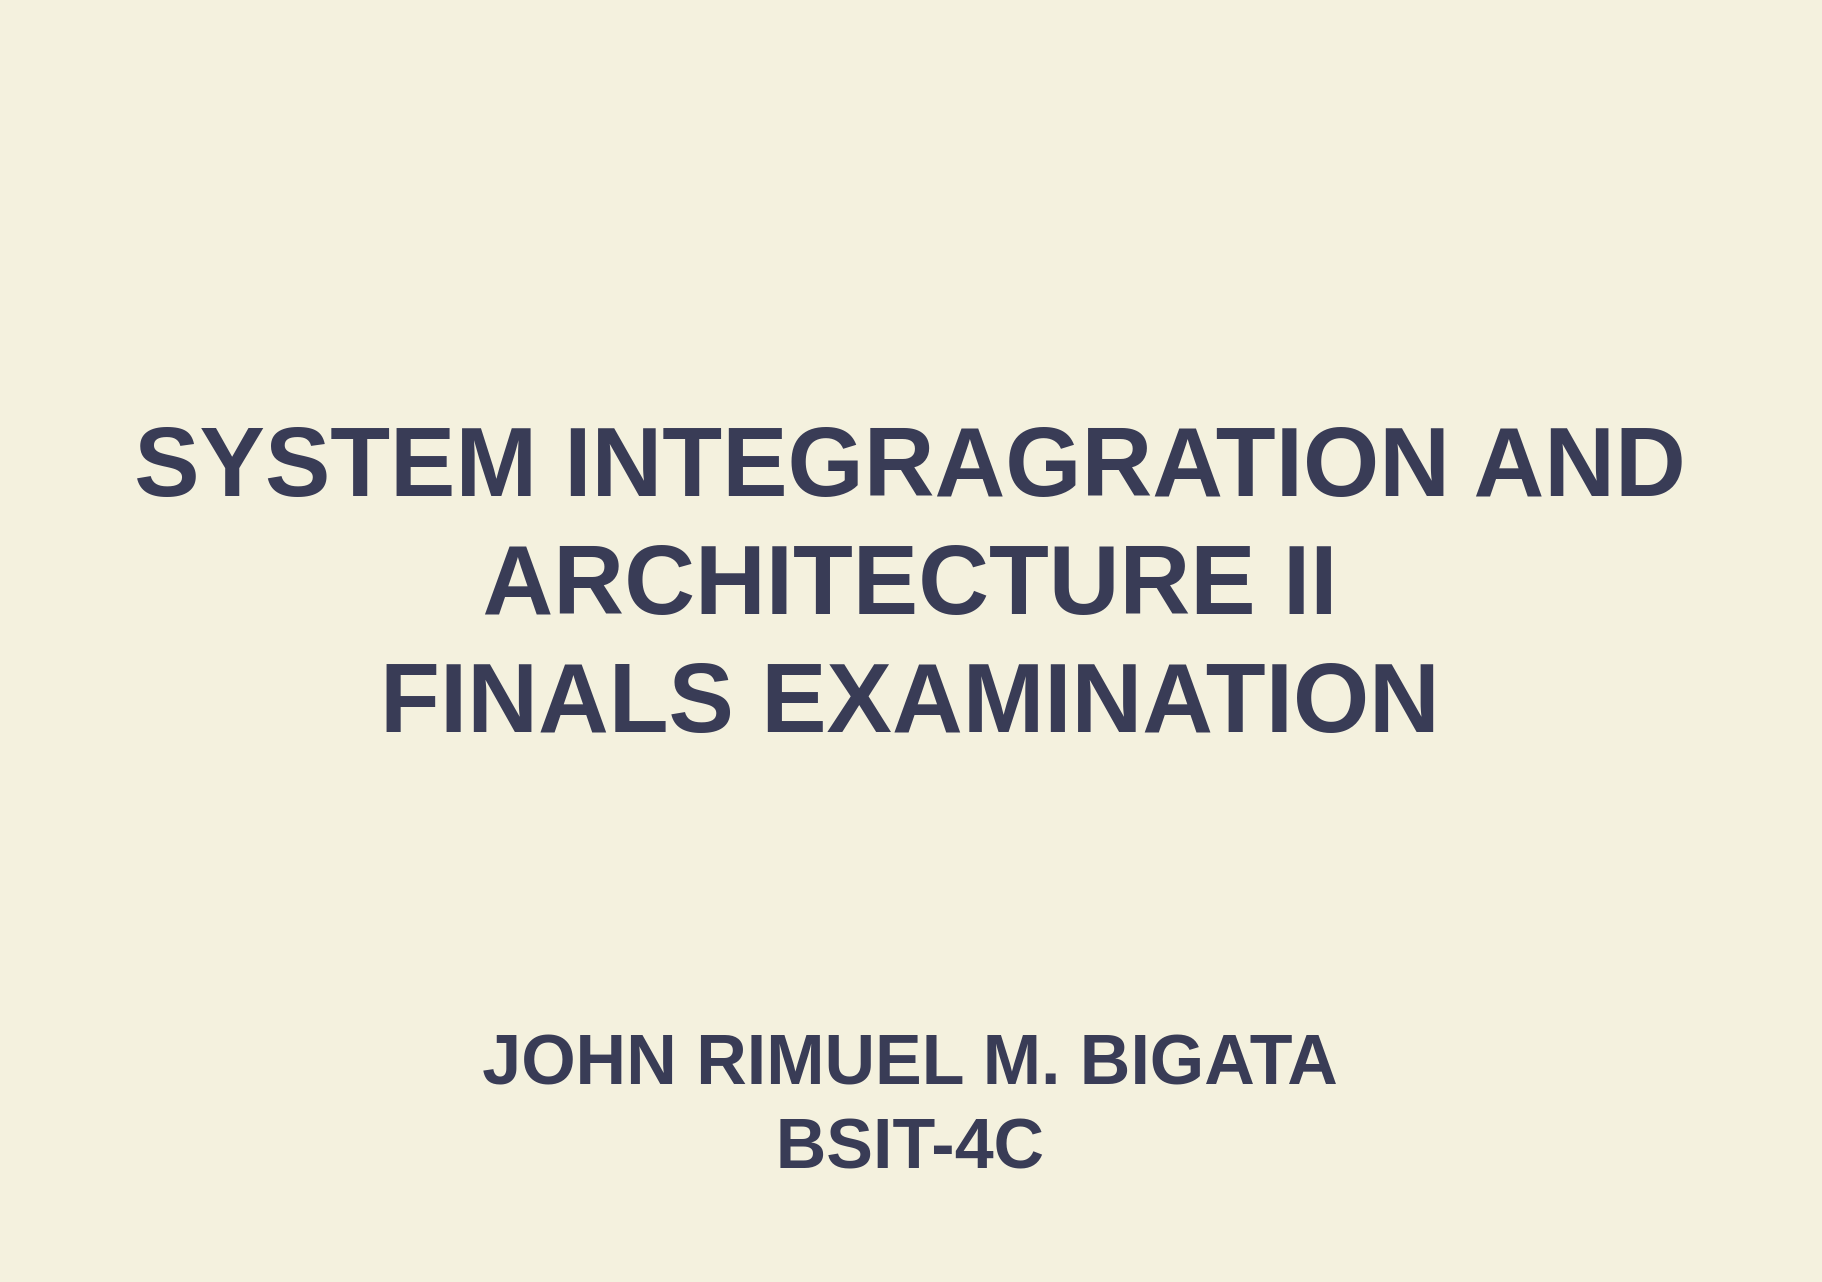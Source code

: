 <mxfile version="15.5.4" type="github" pages="4">
  <diagram id="GP3PnQ0_UZ8DqC637AFE" name="1">
    <mxGraphModel dx="2480" dy="1423" grid="1" gridSize="10" guides="1" tooltips="1" connect="1" arrows="1" fold="1" page="1" pageScale="1" pageWidth="1600" pageHeight="1200" background="#F4F1DE" math="0" shadow="0">
      <root>
        <mxCell id="DS9_35YTeVJHQRKozS6N-0" />
        <mxCell id="DS9_35YTeVJHQRKozS6N-1" parent="DS9_35YTeVJHQRKozS6N-0" />
        <mxCell id="3gSXMgGL0ZYWUpu_QiqO-0" value="SYSTEM INTEGRAGRATION AND ARCHITECTURE II &lt;br style=&quot;font-size: 49px;&quot;&gt;FINALS EXAMINATION" style="text;html=1;strokeColor=none;fillColor=none;align=center;verticalAlign=middle;whiteSpace=wrap;rounded=0;sketch=0;fontColor=#393C56;fontSize=49;fontStyle=1" vertex="1" parent="DS9_35YTeVJHQRKozS6N-1">
          <mxGeometry x="345" y="240" width="910" height="580" as="geometry" />
        </mxCell>
        <mxCell id="P4YwE20Afbo6vn3Ms9Ry-0" value="&lt;font style=&quot;font-size: 35px&quot;&gt;JOHN RIMUEL M. BIGATA&lt;br&gt;BSIT-4C&lt;/font&gt;" style="text;html=1;strokeColor=none;fillColor=none;align=center;verticalAlign=middle;whiteSpace=wrap;rounded=0;sketch=0;fontColor=#393C56;fontSize=23;fontStyle=1" vertex="1" parent="DS9_35YTeVJHQRKozS6N-1">
          <mxGeometry x="450" y="700" width="700" height="180" as="geometry" />
        </mxCell>
      </root>
    </mxGraphModel>
  </diagram>
  <diagram id="k7m01lWhZGyPnVQjTyj0" name="2">
    <mxGraphModel dx="12400" dy="7114" grid="1" gridSize="10" guides="1" tooltips="1" connect="1" arrows="1" fold="1" page="1" pageScale="1" pageWidth="1600" pageHeight="1200" background="#DAD2D8" math="0" shadow="0">
      <root>
        <mxCell id="0" />
        <mxCell id="1" parent="0" />
        <mxCell id="FrGdiXdgHyBI-WpfrZmk-40" value="" style="edgeStyle=orthogonalEdgeStyle;curved=0;rounded=1;sketch=0;orthogonalLoop=1;jettySize=auto;html=1;fontColor=#143642;strokeColor=#A8201A;fillColor=#FAE5C7;labelBackgroundColor=#DAD2D8;" edge="1" parent="1" source="hpM_4bH_3X7jpKGeUaUQ-1" target="FrGdiXdgHyBI-WpfrZmk-39">
          <mxGeometry relative="1" as="geometry" />
        </mxCell>
        <mxCell id="hpM_4bH_3X7jpKGeUaUQ-1" value="START" style="strokeWidth=2;html=1;shape=mxgraph.flowchart.start_1;whiteSpace=wrap;fillColor=#FAE5C7;strokeColor=#0F8B8D;fontColor=#143642;rounded=1;" vertex="1" parent="1">
          <mxGeometry x="870" y="330" width="100" height="60" as="geometry" />
        </mxCell>
        <mxCell id="hpM_4bH_3X7jpKGeUaUQ-12" value="" style="edgeStyle=orthogonalEdgeStyle;orthogonalLoop=1;jettySize=auto;html=1;strokeColor=#A8201A;fontColor=#143642;labelBackgroundColor=#DAD2D8;" edge="1" parent="1" source="hpM_4bH_3X7jpKGeUaUQ-9" target="hpM_4bH_3X7jpKGeUaUQ-11">
          <mxGeometry relative="1" as="geometry" />
        </mxCell>
        <mxCell id="hpM_4bH_3X7jpKGeUaUQ-9" value="Accept logon info&amp;nbsp;" style="whiteSpace=wrap;html=1;strokeWidth=2;arcSize=12;fillColor=#FAE5C7;strokeColor=#0F8B8D;fontColor=#143642;rounded=1;" vertex="1" parent="1">
          <mxGeometry x="860" y="610" width="120" height="60" as="geometry" />
        </mxCell>
        <mxCell id="hpM_4bH_3X7jpKGeUaUQ-14" value="" style="edgeStyle=orthogonalEdgeStyle;orthogonalLoop=1;jettySize=auto;html=1;strokeColor=#A8201A;fontColor=#143642;labelBackgroundColor=#DAD2D8;" edge="1" parent="1" source="hpM_4bH_3X7jpKGeUaUQ-11" target="hpM_4bH_3X7jpKGeUaUQ-13">
          <mxGeometry relative="1" as="geometry" />
        </mxCell>
        <mxCell id="hpM_4bH_3X7jpKGeUaUQ-11" value="Validate if account exist" style="whiteSpace=wrap;html=1;strokeWidth=2;arcSize=12;fillColor=#FAE5C7;strokeColor=#0F8B8D;fontColor=#143642;rounded=1;" vertex="1" parent="1">
          <mxGeometry x="860" y="720" width="120" height="60" as="geometry" />
        </mxCell>
        <mxCell id="hpM_4bH_3X7jpKGeUaUQ-18" value="No" style="edgeStyle=orthogonalEdgeStyle;orthogonalLoop=1;jettySize=auto;html=1;entryX=1;entryY=0.5;entryDx=0;entryDy=0;entryPerimeter=0;strokeColor=#A8201A;fontColor=#143642;labelBackgroundColor=#DAD2D8;" edge="1" parent="1" source="hpM_4bH_3X7jpKGeUaUQ-13" target="hpM_4bH_3X7jpKGeUaUQ-16">
          <mxGeometry relative="1" as="geometry" />
        </mxCell>
        <mxCell id="3eU7zdn0o-lwysReG03A-21" value="" style="edgeStyle=orthogonalEdgeStyle;orthogonalLoop=1;jettySize=auto;html=1;fontColor=#143642;strokeColor=#A8201A;fillColor=#FAE5C7;entryX=0;entryY=0.5;entryDx=0;entryDy=0;entryPerimeter=0;labelBackgroundColor=#DAD2D8;" edge="1" parent="1" source="hpM_4bH_3X7jpKGeUaUQ-13" target="FrGdiXdgHyBI-WpfrZmk-42">
          <mxGeometry relative="1" as="geometry">
            <mxPoint x="1070" y="885" as="targetPoint" />
          </mxGeometry>
        </mxCell>
        <mxCell id="hpM_4bH_3X7jpKGeUaUQ-13" value="Does it exists?" style="rhombus;whiteSpace=wrap;html=1;strokeWidth=2;arcSize=12;fillColor=#FAE5C7;strokeColor=#0F8B8D;fontColor=#143642;rounded=1;" vertex="1" parent="1">
          <mxGeometry x="860" y="830" width="120" height="110" as="geometry" />
        </mxCell>
        <mxCell id="hpM_4bH_3X7jpKGeUaUQ-19" style="edgeStyle=orthogonalEdgeStyle;orthogonalLoop=1;jettySize=auto;html=1;strokeColor=#A8201A;fontColor=#143642;labelBackgroundColor=#DAD2D8;" edge="1" parent="1" source="hpM_4bH_3X7jpKGeUaUQ-16">
          <mxGeometry relative="1" as="geometry">
            <mxPoint x="920" y="410" as="targetPoint" />
            <Array as="points">
              <mxPoint x="710" y="410" />
            </Array>
          </mxGeometry>
        </mxCell>
        <mxCell id="hpM_4bH_3X7jpKGeUaUQ-16" value="Invalid logon message" style="strokeWidth=2;html=1;shape=mxgraph.flowchart.display;whiteSpace=wrap;fillColor=#FAE5C7;strokeColor=#0F8B8D;fontColor=#143642;rounded=1;" vertex="1" parent="1">
          <mxGeometry x="630" y="842.5" width="160" height="85" as="geometry" />
        </mxCell>
        <mxCell id="hpM_4bH_3X7jpKGeUaUQ-26" value="" style="edgeStyle=orthogonalEdgeStyle;orthogonalLoop=1;jettySize=auto;html=1;strokeColor=#A8201A;fontColor=#143642;labelBackgroundColor=#DAD2D8;" edge="1" parent="1" source="hpM_4bH_3X7jpKGeUaUQ-24" target="hpM_4bH_3X7jpKGeUaUQ-25">
          <mxGeometry relative="1" as="geometry" />
        </mxCell>
        <mxCell id="hpM_4bH_3X7jpKGeUaUQ-24" value="Determine if what account it is" style="whiteSpace=wrap;html=1;fillColor=#FAE5C7;strokeColor=#0F8B8D;fontColor=#143642;rounded=1;" vertex="1" parent="1">
          <mxGeometry x="1275" y="852.5" width="130" height="65" as="geometry" />
        </mxCell>
        <mxCell id="hpM_4bH_3X7jpKGeUaUQ-28" value="No" style="edgeStyle=orthogonalEdgeStyle;orthogonalLoop=1;jettySize=auto;html=1;strokeColor=#A8201A;fontColor=#143642;labelBackgroundColor=#DAD2D8;" edge="1" parent="1" source="hpM_4bH_3X7jpKGeUaUQ-25" target="hpM_4bH_3X7jpKGeUaUQ-27">
          <mxGeometry relative="1" as="geometry" />
        </mxCell>
        <mxCell id="FrGdiXdgHyBI-WpfrZmk-4" value="Yes" style="edgeStyle=orthogonalEdgeStyle;curved=0;rounded=1;sketch=0;orthogonalLoop=1;jettySize=auto;html=1;fontColor=#143642;strokeColor=#A8201A;fillColor=#FAE5C7;labelBackgroundColor=#DAD2D8;" edge="1" parent="1" source="hpM_4bH_3X7jpKGeUaUQ-25" target="FrGdiXdgHyBI-WpfrZmk-3">
          <mxGeometry relative="1" as="geometry" />
        </mxCell>
        <mxCell id="hpM_4bH_3X7jpKGeUaUQ-25" value="Project Director?" style="rhombus;whiteSpace=wrap;html=1;fillColor=#FAE5C7;strokeColor=#0F8B8D;fontColor=#143642;rounded=1;" vertex="1" parent="1">
          <mxGeometry x="1450" y="833.75" width="90" height="102.5" as="geometry" />
        </mxCell>
        <mxCell id="hpM_4bH_3X7jpKGeUaUQ-31" value="No" style="edgeStyle=orthogonalEdgeStyle;orthogonalLoop=1;jettySize=auto;html=1;entryX=0;entryY=0.5;entryDx=0;entryDy=0;strokeColor=#A8201A;fontColor=#143642;labelBackgroundColor=#DAD2D8;" edge="1" parent="1" source="hpM_4bH_3X7jpKGeUaUQ-27" target="hpM_4bH_3X7jpKGeUaUQ-29">
          <mxGeometry relative="1" as="geometry" />
        </mxCell>
        <mxCell id="FrGdiXdgHyBI-WpfrZmk-26" value="" style="edgeStyle=orthogonalEdgeStyle;curved=0;rounded=1;sketch=0;orthogonalLoop=1;jettySize=auto;html=1;fontColor=#143642;strokeColor=#A8201A;fillColor=#FAE5C7;labelBackgroundColor=#DAD2D8;" edge="1" parent="1" source="hpM_4bH_3X7jpKGeUaUQ-27" target="FrGdiXdgHyBI-WpfrZmk-25">
          <mxGeometry relative="1" as="geometry" />
        </mxCell>
        <mxCell id="hpM_4bH_3X7jpKGeUaUQ-27" value="Project Manager?" style="rhombus;whiteSpace=wrap;html=1;fillColor=#FAE5C7;strokeColor=#0F8B8D;fontColor=#143642;rounded=1;" vertex="1" parent="1">
          <mxGeometry x="1764" y="833.75" width="90" height="105" as="geometry" />
        </mxCell>
        <mxCell id="FrGdiXdgHyBI-WpfrZmk-53" value="" style="edgeStyle=orthogonalEdgeStyle;curved=0;rounded=1;sketch=0;orthogonalLoop=1;jettySize=auto;html=1;fontColor=#143642;strokeColor=#A8201A;fillColor=#FAE5C7;entryX=0.5;entryY=0;entryDx=0;entryDy=0;labelBackgroundColor=#DAD2D8;" edge="1" parent="1" source="hpM_4bH_3X7jpKGeUaUQ-29" target="FrGdiXdgHyBI-WpfrZmk-55">
          <mxGeometry relative="1" as="geometry">
            <mxPoint x="2330" y="1008.75" as="targetPoint" />
          </mxGeometry>
        </mxCell>
        <mxCell id="hpM_4bH_3X7jpKGeUaUQ-29" value="Project Leader?" style="rhombus;whiteSpace=wrap;html=1;fillColor=#FAE5C7;strokeColor=#0F8B8D;fontColor=#143642;rounded=1;" vertex="1" parent="1">
          <mxGeometry x="2290" y="833.75" width="80" height="105" as="geometry" />
        </mxCell>
        <mxCell id="3eU7zdn0o-lwysReG03A-89" value="" style="edgeStyle=orthogonalEdgeStyle;curved=0;rounded=1;sketch=0;orthogonalLoop=1;jettySize=auto;html=1;fontColor=#143642;strokeColor=#A8201A;fillColor=#FAE5C7;labelBackgroundColor=#DAD2D8;" edge="1" parent="1" source="hpM_4bH_3X7jpKGeUaUQ-34" target="3eU7zdn0o-lwysReG03A-88">
          <mxGeometry relative="1" as="geometry" />
        </mxCell>
        <mxCell id="hpM_4bH_3X7jpKGeUaUQ-34" value="Prompt Project Director to create Project Profile" style="whiteSpace=wrap;html=1;fillColor=#FAE5C7;strokeColor=#0F8B8D;fontColor=#143642;rounded=1;" vertex="1" parent="1">
          <mxGeometry x="1391" y="1220" width="120" height="60" as="geometry" />
        </mxCell>
        <mxCell id="hpM_4bH_3X7jpKGeUaUQ-40" value="No" style="edgeStyle=orthogonalEdgeStyle;orthogonalLoop=1;jettySize=auto;html=1;entryX=1;entryY=0.5;entryDx=0;entryDy=0;entryPerimeter=0;strokeColor=#A8201A;fontColor=#143642;labelBackgroundColor=#DAD2D8;" edge="1" parent="1" source="hpM_4bH_3X7jpKGeUaUQ-36" target="hpM_4bH_3X7jpKGeUaUQ-38">
          <mxGeometry relative="1" as="geometry" />
        </mxCell>
        <mxCell id="hpM_4bH_3X7jpKGeUaUQ-43" value="Yes" style="edgeStyle=orthogonalEdgeStyle;orthogonalLoop=1;jettySize=auto;html=1;strokeColor=#A8201A;fontColor=#143642;labelBackgroundColor=#DAD2D8;" edge="1" parent="1" source="hpM_4bH_3X7jpKGeUaUQ-36" target="hpM_4bH_3X7jpKGeUaUQ-42">
          <mxGeometry relative="1" as="geometry" />
        </mxCell>
        <mxCell id="hpM_4bH_3X7jpKGeUaUQ-36" value="Received?" style="rhombus;whiteSpace=wrap;html=1;fillColor=#FAE5C7;strokeColor=#0F8B8D;fontColor=#143642;rounded=1;" vertex="1" parent="1">
          <mxGeometry x="1380" y="1582.5" width="80" height="80" as="geometry" />
        </mxCell>
        <mxCell id="3eU7zdn0o-lwysReG03A-7" style="edgeStyle=orthogonalEdgeStyle;orthogonalLoop=1;jettySize=auto;html=1;fontColor=#143642;strokeColor=#A8201A;fillColor=#FAE5C7;exitX=0.5;exitY=0;exitDx=0;exitDy=0;exitPerimeter=0;labelBackgroundColor=#DAD2D8;" edge="1" parent="1" source="hpM_4bH_3X7jpKGeUaUQ-38">
          <mxGeometry relative="1" as="geometry">
            <mxPoint x="1451" y="1180" as="targetPoint" />
            <mxPoint x="1271.034" y="1343.75" as="sourcePoint" />
            <Array as="points">
              <mxPoint x="1250" y="1180" />
            </Array>
          </mxGeometry>
        </mxCell>
        <mxCell id="hpM_4bH_3X7jpKGeUaUQ-38" value="Timeoout message" style="strokeWidth=2;html=1;shape=mxgraph.flowchart.display;whiteSpace=wrap;fillColor=#FAE5C7;strokeColor=#0F8B8D;fontColor=#143642;rounded=1;" vertex="1" parent="1">
          <mxGeometry x="1185" y="1586.25" width="130" height="72.5" as="geometry" />
        </mxCell>
        <mxCell id="hpM_4bH_3X7jpKGeUaUQ-45" value="" style="edgeStyle=orthogonalEdgeStyle;orthogonalLoop=1;jettySize=auto;html=1;strokeColor=#A8201A;fontColor=#143642;labelBackgroundColor=#DAD2D8;" edge="1" parent="1" source="hpM_4bH_3X7jpKGeUaUQ-42" target="hpM_4bH_3X7jpKGeUaUQ-44">
          <mxGeometry relative="1" as="geometry" />
        </mxCell>
        <mxCell id="hpM_4bH_3X7jpKGeUaUQ-42" value="Accept Project info" style="whiteSpace=wrap;html=1;fillColor=#FAE5C7;strokeColor=#0F8B8D;fontColor=#143642;rounded=1;" vertex="1" parent="1">
          <mxGeometry x="1360" y="1732.5" width="120" height="60" as="geometry" />
        </mxCell>
        <mxCell id="hpM_4bH_3X7jpKGeUaUQ-47" value="" style="edgeStyle=orthogonalEdgeStyle;orthogonalLoop=1;jettySize=auto;html=1;strokeColor=#A8201A;fontColor=#143642;labelBackgroundColor=#DAD2D8;" edge="1" parent="1" source="hpM_4bH_3X7jpKGeUaUQ-44" target="hpM_4bH_3X7jpKGeUaUQ-46">
          <mxGeometry relative="1" as="geometry" />
        </mxCell>
        <mxCell id="hpM_4bH_3X7jpKGeUaUQ-44" value="Create&lt;br&gt;Project Profile" style="whiteSpace=wrap;html=1;fillColor=#FAE5C7;strokeColor=#0F8B8D;fontColor=#143642;rounded=1;" vertex="1" parent="1">
          <mxGeometry x="1360" y="1852.5" width="120" height="60" as="geometry" />
        </mxCell>
        <mxCell id="3eU7zdn0o-lwysReG03A-2" value="No" style="edgeStyle=orthogonalEdgeStyle;orthogonalLoop=1;jettySize=auto;html=1;entryX=1;entryY=0.5;entryDx=0;entryDy=0;entryPerimeter=0;fontColor=#143642;strokeColor=#A8201A;fillColor=#FAE5C7;exitX=0;exitY=0.5;exitDx=0;exitDy=0;labelBackgroundColor=#DAD2D8;" edge="1" parent="1" source="hpM_4bH_3X7jpKGeUaUQ-46" target="3eU7zdn0o-lwysReG03A-1">
          <mxGeometry relative="1" as="geometry" />
        </mxCell>
        <mxCell id="3eU7zdn0o-lwysReG03A-11" value="Yes" style="edgeStyle=orthogonalEdgeStyle;orthogonalLoop=1;jettySize=auto;html=1;entryX=0.5;entryY=0;entryDx=0;entryDy=0;entryPerimeter=0;fontColor=#143642;strokeColor=#A8201A;fillColor=#FAE5C7;labelBackgroundColor=#DAD2D8;" edge="1" parent="1" source="hpM_4bH_3X7jpKGeUaUQ-46" target="FrGdiXdgHyBI-WpfrZmk-43">
          <mxGeometry relative="1" as="geometry">
            <mxPoint x="1420.68" y="2118.04" as="targetPoint" />
          </mxGeometry>
        </mxCell>
        <mxCell id="hpM_4bH_3X7jpKGeUaUQ-46" value="Profile Created?" style="rhombus;whiteSpace=wrap;html=1;fillColor=#FAE5C7;strokeColor=#0F8B8D;fontColor=#143642;rounded=1;" vertex="1" parent="1">
          <mxGeometry x="1380" y="1972.5" width="80" height="80" as="geometry" />
        </mxCell>
        <mxCell id="3eU7zdn0o-lwysReG03A-9" value="" style="edgeStyle=orthogonalEdgeStyle;orthogonalLoop=1;jettySize=auto;html=1;fontColor=#143642;strokeColor=#A8201A;fillColor=#FAE5C7;labelBackgroundColor=#DAD2D8;" edge="1" parent="1" source="3eU7zdn0o-lwysReG03A-1" target="3eU7zdn0o-lwysReG03A-8">
          <mxGeometry relative="1" as="geometry" />
        </mxCell>
        <mxCell id="3eU7zdn0o-lwysReG03A-1" value="Error message" style="strokeWidth=2;html=1;shape=mxgraph.flowchart.display;whiteSpace=wrap;fontColor=#143642;fillColor=#FAE5C7;strokeColor=#0F8B8D;rounded=1;" vertex="1" parent="1">
          <mxGeometry x="1215" y="1982.5" width="100" height="60" as="geometry" />
        </mxCell>
        <mxCell id="3eU7zdn0o-lwysReG03A-8" value="&#xa;&#xa;&lt;span style=&quot;color: rgb(29, 53, 87); font-family: helvetica; font-size: 12px; font-style: normal; font-weight: 400; letter-spacing: normal; text-align: center; text-indent: 0px; text-transform: none; word-spacing: 0px; display: inline; float: none;&quot;&gt;Prompt Project Director to create Project Profile&lt;/span&gt;&#xa;&#xa;" style="shape=process;whiteSpace=wrap;html=1;backgroundOutline=1;fontColor=#143642;strokeColor=#0F8B8D;strokeWidth=2;fillColor=#FAE5C7;labelBackgroundColor=none;rounded=1;" vertex="1" parent="1">
          <mxGeometry x="1015" y="1977.5" width="130" height="70" as="geometry" />
        </mxCell>
        <mxCell id="3eU7zdn0o-lwysReG03A-13" value="Yes" style="edgeStyle=orthogonalEdgeStyle;orthogonalLoop=1;jettySize=auto;html=1;fontColor=#143642;strokeColor=#A8201A;fillColor=#FAE5C7;exitX=0;exitY=0.5;exitDx=0;exitDy=0;labelBackgroundColor=#DAD2D8;" edge="1" parent="1" source="3eU7zdn0o-lwysReG03A-52" target="3eU7zdn0o-lwysReG03A-12">
          <mxGeometry x="-0.35" relative="1" as="geometry">
            <mxPoint x="1180" y="2772" as="sourcePoint" />
            <mxPoint as="offset" />
          </mxGeometry>
        </mxCell>
        <mxCell id="3eU7zdn0o-lwysReG03A-19" value="" style="edgeStyle=orthogonalEdgeStyle;orthogonalLoop=1;jettySize=auto;html=1;fontColor=#143642;strokeColor=#A8201A;fillColor=#FAE5C7;labelBackgroundColor=#DAD2D8;" edge="1" parent="1" source="3eU7zdn0o-lwysReG03A-12" target="3eU7zdn0o-lwysReG03A-18">
          <mxGeometry relative="1" as="geometry" />
        </mxCell>
        <mxCell id="3eU7zdn0o-lwysReG03A-12" value="Prompt Project Director to create a team" style="whiteSpace=wrap;html=1;fontColor=#143642;strokeColor=#0F8B8D;strokeWidth=2;fillColor=#FAE5C7;rounded=1;" vertex="1" parent="1">
          <mxGeometry x="1055" y="2820.5" width="120" height="60" as="geometry" />
        </mxCell>
        <mxCell id="3eU7zdn0o-lwysReG03A-24" value="" style="edgeStyle=orthogonalEdgeStyle;orthogonalLoop=1;jettySize=auto;html=1;fontColor=#143642;strokeColor=#A8201A;fillColor=#FAE5C7;labelBackgroundColor=#DAD2D8;" edge="1" parent="1" source="3eU7zdn0o-lwysReG03A-18" target="3eU7zdn0o-lwysReG03A-23">
          <mxGeometry relative="1" as="geometry" />
        </mxCell>
        <mxCell id="3eU7zdn0o-lwysReG03A-18" value="Enter name&lt;br&gt;for the team" style="shape=parallelogram;perimeter=parallelogramPerimeter;html=1;fixedSize=1;fontColor=#143642;strokeColor=#0F8B8D;strokeWidth=2;fillColor=#FAE5C7;whiteSpace=wrap;rounded=1;" vertex="1" parent="1">
          <mxGeometry x="1045" y="2936.5" width="140" height="72.5" as="geometry" />
        </mxCell>
        <mxCell id="3eU7zdn0o-lwysReG03A-22" style="edgeStyle=orthogonalEdgeStyle;orthogonalLoop=1;jettySize=auto;html=1;entryX=0;entryY=0.5;entryDx=0;entryDy=0;fontColor=#143642;strokeColor=#A8201A;fillColor=#FAE5C7;exitX=1;exitY=0.5;exitDx=0;exitDy=0;exitPerimeter=0;labelBackgroundColor=#DAD2D8;" edge="1" parent="1" source="FrGdiXdgHyBI-WpfrZmk-42" target="hpM_4bH_3X7jpKGeUaUQ-24">
          <mxGeometry relative="1" as="geometry">
            <mxPoint x="1170" y="885" as="sourcePoint" />
          </mxGeometry>
        </mxCell>
        <mxCell id="3eU7zdn0o-lwysReG03A-26" value="No" style="edgeStyle=orthogonalEdgeStyle;orthogonalLoop=1;jettySize=auto;html=1;entryX=1;entryY=0.5;entryDx=0;entryDy=0;entryPerimeter=0;fontColor=#143642;strokeColor=#A8201A;fillColor=#FAE5C7;labelBackgroundColor=#DAD2D8;" edge="1" parent="1" source="3eU7zdn0o-lwysReG03A-23" target="3eU7zdn0o-lwysReG03A-25">
          <mxGeometry relative="1" as="geometry" />
        </mxCell>
        <mxCell id="3eU7zdn0o-lwysReG03A-31" value="yes" style="edgeStyle=orthogonalEdgeStyle;orthogonalLoop=1;jettySize=auto;html=1;fontColor=#143642;strokeColor=#A8201A;fillColor=#FAE5C7;labelBackgroundColor=#DAD2D8;" edge="1" parent="1" source="3eU7zdn0o-lwysReG03A-23" target="3eU7zdn0o-lwysReG03A-30">
          <mxGeometry relative="1" as="geometry" />
        </mxCell>
        <mxCell id="3eU7zdn0o-lwysReG03A-23" value="Recieved?" style="rhombus;whiteSpace=wrap;html=1;fontColor=#143642;strokeColor=#0F8B8D;strokeWidth=2;fillColor=#FAE5C7;rounded=1;" vertex="1" parent="1">
          <mxGeometry x="880" y="2932.75" width="80" height="80" as="geometry" />
        </mxCell>
        <mxCell id="3eU7zdn0o-lwysReG03A-27" style="edgeStyle=orthogonalEdgeStyle;orthogonalLoop=1;jettySize=auto;html=1;fontColor=#143642;strokeColor=#A8201A;fillColor=#FAE5C7;labelBackgroundColor=#DAD2D8;" edge="1" parent="1">
          <mxGeometry relative="1" as="geometry">
            <mxPoint x="1114" y="2790" as="targetPoint" />
            <mxPoint x="744" y="2942.75" as="sourcePoint" />
            <Array as="points">
              <mxPoint x="744" y="2790" />
            </Array>
          </mxGeometry>
        </mxCell>
        <mxCell id="3eU7zdn0o-lwysReG03A-25" value="Timeout message" style="strokeWidth=2;html=1;shape=mxgraph.flowchart.display;whiteSpace=wrap;fontColor=#143642;fillColor=#FAE5C7;strokeColor=#0F8B8D;rounded=1;" vertex="1" parent="1">
          <mxGeometry x="680" y="2942.75" width="120" height="60" as="geometry" />
        </mxCell>
        <mxCell id="3eU7zdn0o-lwysReG03A-33" value="" style="edgeStyle=orthogonalEdgeStyle;orthogonalLoop=1;jettySize=auto;html=1;fontColor=#143642;strokeColor=#A8201A;fillColor=#FAE5C7;labelBackgroundColor=#DAD2D8;" edge="1" parent="1" source="3eU7zdn0o-lwysReG03A-30" target="3eU7zdn0o-lwysReG03A-32">
          <mxGeometry relative="1" as="geometry" />
        </mxCell>
        <mxCell id="3eU7zdn0o-lwysReG03A-30" value="Name created" style="shape=parallelogram;perimeter=parallelogramPerimeter;whiteSpace=wrap;html=1;fixedSize=1;fontColor=#143642;strokeColor=#0F8B8D;strokeWidth=2;fillColor=#FAE5C7;rounded=1;" vertex="1" parent="1">
          <mxGeometry x="860" y="3060" width="120" height="60" as="geometry" />
        </mxCell>
        <mxCell id="3eU7zdn0o-lwysReG03A-35" value="" style="edgeStyle=orthogonalEdgeStyle;orthogonalLoop=1;jettySize=auto;html=1;fontColor=#143642;strokeColor=#A8201A;fillColor=#FAE5C7;labelBackgroundColor=#DAD2D8;" edge="1" parent="1" source="3eU7zdn0o-lwysReG03A-32" target="3eU7zdn0o-lwysReG03A-34">
          <mxGeometry relative="1" as="geometry" />
        </mxCell>
        <mxCell id="3eU7zdn0o-lwysReG03A-32" value="Prompt Project manager to assign a member to the new team" style="whiteSpace=wrap;html=1;fontColor=#143642;strokeColor=#0F8B8D;strokeWidth=2;fillColor=#FAE5C7;rounded=1;" vertex="1" parent="1">
          <mxGeometry x="860" y="3180" width="120" height="60" as="geometry" />
        </mxCell>
        <mxCell id="3eU7zdn0o-lwysReG03A-37" value="" style="edgeStyle=orthogonalEdgeStyle;orthogonalLoop=1;jettySize=auto;html=1;fontColor=#143642;strokeColor=#A8201A;fillColor=#FAE5C7;labelBackgroundColor=#DAD2D8;" edge="1" parent="1" source="3eU7zdn0o-lwysReG03A-34" target="3eU7zdn0o-lwysReG03A-36">
          <mxGeometry relative="1" as="geometry" />
        </mxCell>
        <mxCell id="3eU7zdn0o-lwysReG03A-34" value="Enter name of &lt;br&gt;member to assign" style="shape=parallelogram;perimeter=parallelogramPerimeter;whiteSpace=wrap;html=1;fixedSize=1;fontColor=#143642;strokeColor=#0F8B8D;strokeWidth=2;fillColor=#FAE5C7;rounded=1;" vertex="1" parent="1">
          <mxGeometry x="855" y="3300" width="130" height="60" as="geometry" />
        </mxCell>
        <mxCell id="3eU7zdn0o-lwysReG03A-41" value="No" style="edgeStyle=orthogonalEdgeStyle;orthogonalLoop=1;jettySize=auto;html=1;entryX=1;entryY=0.5;entryDx=0;entryDy=0;entryPerimeter=0;fontColor=#143642;strokeColor=#A8201A;fillColor=#FAE5C7;labelBackgroundColor=#DAD2D8;" edge="1" parent="1" source="3eU7zdn0o-lwysReG03A-36" target="3eU7zdn0o-lwysReG03A-40">
          <mxGeometry relative="1" as="geometry">
            <mxPoint x="790" y="3475" as="targetPoint" />
          </mxGeometry>
        </mxCell>
        <mxCell id="3eU7zdn0o-lwysReG03A-46" value="yes" style="edgeStyle=orthogonalEdgeStyle;orthogonalLoop=1;jettySize=auto;html=1;fontColor=#143642;strokeColor=#A8201A;fillColor=#FAE5C7;labelBackgroundColor=#DAD2D8;" edge="1" parent="1" source="3eU7zdn0o-lwysReG03A-36" target="3eU7zdn0o-lwysReG03A-45">
          <mxGeometry relative="1" as="geometry" />
        </mxCell>
        <mxCell id="3eU7zdn0o-lwysReG03A-36" value="Validate name&lt;br&gt;if it exists" style="rhombus;whiteSpace=wrap;html=1;fontColor=#143642;strokeColor=#0F8B8D;strokeWidth=2;fillColor=#FAE5C7;rounded=1;" vertex="1" parent="1">
          <mxGeometry x="860" y="3430" width="120" height="90" as="geometry" />
        </mxCell>
        <mxCell id="3eU7zdn0o-lwysReG03A-42" style="edgeStyle=orthogonalEdgeStyle;orthogonalLoop=1;jettySize=auto;html=1;fontColor=#143642;strokeColor=#A8201A;fillColor=#FAE5C7;exitX=0.5;exitY=0;exitDx=0;exitDy=0;exitPerimeter=0;labelBackgroundColor=#DAD2D8;" edge="1" parent="1" source="3eU7zdn0o-lwysReG03A-40">
          <mxGeometry relative="1" as="geometry">
            <mxPoint x="920" y="3260" as="targetPoint" />
            <mxPoint x="730" y="3445" as="sourcePoint" />
            <Array as="points">
              <mxPoint x="730" y="3260" />
            </Array>
          </mxGeometry>
        </mxCell>
        <mxCell id="3eU7zdn0o-lwysReG03A-40" value="Doesn&#39;t exist, try again" style="strokeWidth=2;html=1;shape=mxgraph.flowchart.display;whiteSpace=wrap;fontColor=#143642;fillColor=#FAE5C7;strokeColor=#0F8B8D;rounded=1;" vertex="1" parent="1">
          <mxGeometry x="670" y="3445" width="120" height="60" as="geometry" />
        </mxCell>
        <mxCell id="3eU7zdn0o-lwysReG03A-48" value="" style="edgeStyle=orthogonalEdgeStyle;orthogonalLoop=1;jettySize=auto;html=1;fontColor=#143642;strokeColor=#A8201A;fillColor=#FAE5C7;labelBackgroundColor=#DAD2D8;" edge="1" parent="1" source="3eU7zdn0o-lwysReG03A-45" target="3eU7zdn0o-lwysReG03A-47">
          <mxGeometry relative="1" as="geometry" />
        </mxCell>
        <mxCell id="3eU7zdn0o-lwysReG03A-45" value="Member assigned&lt;br&gt;to the team" style="shape=parallelogram;perimeter=parallelogramPerimeter;whiteSpace=wrap;html=1;fixedSize=1;fontColor=#143642;strokeColor=#0F8B8D;strokeWidth=2;fillColor=#FAE5C7;rounded=1;" vertex="1" parent="1">
          <mxGeometry x="850" y="3580" width="140" height="60" as="geometry" />
        </mxCell>
        <mxCell id="3eU7zdn0o-lwysReG03A-49" value="Yes" style="edgeStyle=orthogonalEdgeStyle;orthogonalLoop=1;jettySize=auto;html=1;fontColor=#143642;strokeColor=#A8201A;fillColor=#FAE5C7;labelBackgroundColor=#DAD2D8;" edge="1" parent="1" source="3eU7zdn0o-lwysReG03A-47">
          <mxGeometry x="-0.8" relative="1" as="geometry">
            <mxPoint x="920" y="3150" as="targetPoint" />
            <Array as="points">
              <mxPoint x="1120" y="3150" />
              <mxPoint x="920" y="3150" />
            </Array>
            <mxPoint as="offset" />
          </mxGeometry>
        </mxCell>
        <mxCell id="3eU7zdn0o-lwysReG03A-62" value="No" style="edgeStyle=orthogonalEdgeStyle;orthogonalLoop=1;jettySize=auto;html=1;fontColor=#143642;strokeColor=#A8201A;fillColor=#FAE5C7;labelBackgroundColor=#DAD2D8;" edge="1" parent="1" source="3eU7zdn0o-lwysReG03A-47" target="3eU7zdn0o-lwysReG03A-61">
          <mxGeometry relative="1" as="geometry" />
        </mxCell>
        <mxCell id="3eU7zdn0o-lwysReG03A-47" value="Add more?" style="rhombus;whiteSpace=wrap;html=1;fontColor=#143642;strokeColor=#0F8B8D;strokeWidth=2;fillColor=#FAE5C7;rounded=1;" vertex="1" parent="1">
          <mxGeometry x="1080" y="3570" width="80" height="80" as="geometry" />
        </mxCell>
        <mxCell id="3eU7zdn0o-lwysReG03A-55" value="No" style="edgeStyle=orthogonalEdgeStyle;orthogonalLoop=1;jettySize=auto;html=1;entryX=0.5;entryY=0;entryDx=0;entryDy=0;entryPerimeter=0;fontColor=#143642;strokeColor=#A8201A;fillColor=#FAE5C7;labelBackgroundColor=#DAD2D8;" edge="1" parent="1" source="3eU7zdn0o-lwysReG03A-52" target="3eU7zdn0o-lwysReG03A-54">
          <mxGeometry x="-0.118" relative="1" as="geometry">
            <mxPoint as="offset" />
          </mxGeometry>
        </mxCell>
        <mxCell id="3eU7zdn0o-lwysReG03A-52" value="Create a &lt;br&gt;team?" style="rhombus;whiteSpace=wrap;html=1;fontColor=#143642;strokeColor=#0F8B8D;strokeWidth=2;fillColor=#FAE5C7;rounded=1;" vertex="1" parent="1">
          <mxGeometry x="1190" y="2732.5" width="80" height="80" as="geometry" />
        </mxCell>
        <mxCell id="3eU7zdn0o-lwysReG03A-54" value="END" style="strokeWidth=2;html=1;shape=mxgraph.flowchart.terminator;whiteSpace=wrap;fontColor=#143642;fillColor=#FAE5C7;strokeColor=#0F8B8D;rounded=1;" vertex="1" parent="1">
          <mxGeometry x="1190" y="2880.5" width="80" height="40" as="geometry" />
        </mxCell>
        <mxCell id="3eU7zdn0o-lwysReG03A-101" value="" style="edgeStyle=orthogonalEdgeStyle;curved=0;rounded=1;sketch=0;orthogonalLoop=1;jettySize=auto;html=1;fontColor=#143642;strokeColor=#A8201A;fillColor=#FAE5C7;labelBackgroundColor=#DAD2D8;" edge="1" parent="1" source="3eU7zdn0o-lwysReG03A-61" target="3eU7zdn0o-lwysReG03A-99">
          <mxGeometry relative="1" as="geometry" />
        </mxCell>
        <mxCell id="3eU7zdn0o-lwysReG03A-61" value="Prompt Project Director to assign team leader" style="whiteSpace=wrap;html=1;fontColor=#143642;strokeColor=#0F8B8D;strokeWidth=2;fillColor=#FAE5C7;rounded=1;" vertex="1" parent="1">
          <mxGeometry x="1060" y="3730" width="120" height="60" as="geometry" />
        </mxCell>
        <mxCell id="3eU7zdn0o-lwysReG03A-73" value="" style="edgeStyle=orthogonalEdgeStyle;rounded=1;orthogonalLoop=1;jettySize=auto;html=1;fontColor=#143642;strokeColor=#A8201A;fillColor=#FAE5C7;labelBackgroundColor=#DAD2D8;" edge="1" parent="1" source="3eU7zdn0o-lwysReG03A-63" target="3eU7zdn0o-lwysReG03A-68">
          <mxGeometry relative="1" as="geometry" />
        </mxCell>
        <mxCell id="3eU7zdn0o-lwysReG03A-63" value="Prompt Project Director to assign a Project Manager" style="whiteSpace=wrap;html=1;fontColor=#143642;strokeColor=#0F8B8D;strokeWidth=2;fillColor=#FAE5C7;rounded=1;" vertex="1" parent="1">
          <mxGeometry x="1180" y="2117.5" width="120" height="60" as="geometry" />
        </mxCell>
        <mxCell id="3eU7zdn0o-lwysReG03A-67" value="" style="edgeStyle=orthogonalEdgeStyle;orthogonalLoop=1;jettySize=auto;html=1;fontColor=#143642;strokeColor=#A8201A;fillColor=#FAE5C7;labelBackgroundColor=#DAD2D8;" edge="1" parent="1" source="3eU7zdn0o-lwysReG03A-68" target="3eU7zdn0o-lwysReG03A-70">
          <mxGeometry relative="1" as="geometry" />
        </mxCell>
        <mxCell id="3eU7zdn0o-lwysReG03A-68" value="Enter name of&lt;br&gt;person to be assign" style="shape=parallelogram;perimeter=parallelogramPerimeter;whiteSpace=wrap;html=1;fixedSize=1;fontColor=#143642;strokeColor=#0F8B8D;strokeWidth=2;fillColor=#FAE5C7;rounded=1;" vertex="1" parent="1">
          <mxGeometry x="1165" y="2235" width="150" height="60" as="geometry" />
        </mxCell>
        <mxCell id="3eU7zdn0o-lwysReG03A-69" value="No" style="edgeStyle=orthogonalEdgeStyle;orthogonalLoop=1;jettySize=auto;html=1;entryX=1;entryY=0.5;entryDx=0;entryDy=0;entryPerimeter=0;fontColor=#143642;strokeColor=#A8201A;fillColor=#FAE5C7;labelBackgroundColor=#DAD2D8;" edge="1" parent="1" source="3eU7zdn0o-lwysReG03A-70" target="3eU7zdn0o-lwysReG03A-71">
          <mxGeometry relative="1" as="geometry" />
        </mxCell>
        <mxCell id="3eU7zdn0o-lwysReG03A-77" value="yes" style="edgeStyle=orthogonalEdgeStyle;rounded=1;orthogonalLoop=1;jettySize=auto;html=1;fontColor=#143642;strokeColor=#A8201A;fillColor=#FAE5C7;entryX=0.5;entryY=0;entryDx=0;entryDy=0;labelBackgroundColor=#DAD2D8;" edge="1" parent="1" source="3eU7zdn0o-lwysReG03A-70" target="3eU7zdn0o-lwysReG03A-78">
          <mxGeometry x="0.025" relative="1" as="geometry">
            <mxPoint x="1240" y="2505" as="targetPoint" />
            <Array as="points" />
            <mxPoint as="offset" />
          </mxGeometry>
        </mxCell>
        <mxCell id="3eU7zdn0o-lwysReG03A-70" value="Validate name&lt;br&gt;if it exists" style="rhombus;whiteSpace=wrap;html=1;fontColor=#143642;strokeColor=#0F8B8D;strokeWidth=2;fillColor=#FAE5C7;rounded=1;" vertex="1" parent="1">
          <mxGeometry x="1180" y="2343" width="120" height="90" as="geometry" />
        </mxCell>
        <mxCell id="3eU7zdn0o-lwysReG03A-74" style="edgeStyle=orthogonalEdgeStyle;rounded=1;orthogonalLoop=1;jettySize=auto;html=1;fontColor=#143642;strokeColor=#A8201A;fillColor=#FAE5C7;exitX=0.5;exitY=0;exitDx=0;exitDy=0;exitPerimeter=0;labelBackgroundColor=#DAD2D8;" edge="1" parent="1" source="3eU7zdn0o-lwysReG03A-71">
          <mxGeometry relative="1" as="geometry">
            <mxPoint x="1240" y="2195" as="targetPoint" />
            <mxPoint x="1045" y="2358" as="sourcePoint" />
            <Array as="points">
              <mxPoint x="1050" y="2195" />
            </Array>
          </mxGeometry>
        </mxCell>
        <mxCell id="3eU7zdn0o-lwysReG03A-71" value="Doesn&#39;t exist, try again" style="strokeWidth=2;html=1;shape=mxgraph.flowchart.display;whiteSpace=wrap;fontColor=#143642;fillColor=#FAE5C7;strokeColor=#0F8B8D;rounded=1;" vertex="1" parent="1">
          <mxGeometry x="990" y="2358" width="120" height="60" as="geometry" />
        </mxCell>
        <mxCell id="3eU7zdn0o-lwysReG03A-87" value="" style="edgeStyle=orthogonalEdgeStyle;curved=0;rounded=1;sketch=0;orthogonalLoop=1;jettySize=auto;html=1;fontColor=#143642;strokeColor=#A8201A;fillColor=#FAE5C7;labelBackgroundColor=#DAD2D8;" edge="1" parent="1" source="3eU7zdn0o-lwysReG03A-76" target="3eU7zdn0o-lwysReG03A-52">
          <mxGeometry relative="1" as="geometry" />
        </mxCell>
        <mxCell id="3eU7zdn0o-lwysReG03A-76" value="Project Manager &lt;br&gt;has been assigned &lt;br&gt;to [name]" style="shape=parallelogram;perimeter=parallelogramPerimeter;whiteSpace=wrap;html=1;fixedSize=1;rounded=1;fontColor=#143642;strokeColor=#0F8B8D;strokeWidth=2;fillColor=#FAE5C7;" vertex="1" parent="1">
          <mxGeometry x="1167.5" y="2615.25" width="145" height="60" as="geometry" />
        </mxCell>
        <mxCell id="3eU7zdn0o-lwysReG03A-80" value="" style="edgeStyle=orthogonalEdgeStyle;curved=0;rounded=1;sketch=0;orthogonalLoop=1;jettySize=auto;html=1;fontColor=#143642;strokeColor=#A8201A;fillColor=#FAE5C7;labelBackgroundColor=#DAD2D8;" edge="1" parent="1" source="3eU7zdn0o-lwysReG03A-78" target="3eU7zdn0o-lwysReG03A-76">
          <mxGeometry relative="1" as="geometry" />
        </mxCell>
        <mxCell id="3eU7zdn0o-lwysReG03A-78" value="Assign [name] as Project Manager" style="whiteSpace=wrap;html=1;rounded=1;fontColor=#143642;strokeColor=#0F8B8D;strokeWidth=2;fillColor=#FAE5C7;" vertex="1" parent="1">
          <mxGeometry x="1180" y="2503" width="120" height="60" as="geometry" />
        </mxCell>
        <mxCell id="3eU7zdn0o-lwysReG03A-86" value="" style="edgeStyle=orthogonalEdgeStyle;curved=0;rounded=1;sketch=0;orthogonalLoop=1;jettySize=auto;html=1;fontColor=#143642;strokeColor=#A8201A;fillColor=#FAE5C7;exitX=0;exitY=0.5;exitDx=0;exitDy=0;exitPerimeter=0;labelBackgroundColor=#DAD2D8;" edge="1" parent="1" source="FrGdiXdgHyBI-WpfrZmk-43" target="3eU7zdn0o-lwysReG03A-63">
          <mxGeometry relative="1" as="geometry">
            <mxPoint x="1372.1" y="2147.5" as="sourcePoint" />
          </mxGeometry>
        </mxCell>
        <mxCell id="3eU7zdn0o-lwysReG03A-91" value="" style="edgeStyle=orthogonalEdgeStyle;curved=0;rounded=1;sketch=0;orthogonalLoop=1;jettySize=auto;html=1;fontColor=#143642;strokeColor=#A8201A;fillColor=#FAE5C7;labelBackgroundColor=#DAD2D8;" edge="1" parent="1" source="3eU7zdn0o-lwysReG03A-88" target="3eU7zdn0o-lwysReG03A-90">
          <mxGeometry relative="1" as="geometry" />
        </mxCell>
        <mxCell id="3eU7zdn0o-lwysReG03A-88" value="Determine personnel cost of project" style="rounded=1;whiteSpace=wrap;html=1;fontColor=#143642;strokeColor=#0F8B8D;fillColor=#FAE5C7;" vertex="1" parent="1">
          <mxGeometry x="1391" y="1342.5" width="120" height="60" as="geometry" />
        </mxCell>
        <mxCell id="3eU7zdn0o-lwysReG03A-92" value="" style="edgeStyle=orthogonalEdgeStyle;curved=0;rounded=1;sketch=0;orthogonalLoop=1;jettySize=auto;html=1;fontColor=#143642;strokeColor=#A8201A;fillColor=#FAE5C7;labelBackgroundColor=#DAD2D8;" edge="1" parent="1" source="3eU7zdn0o-lwysReG03A-90" target="hpM_4bH_3X7jpKGeUaUQ-36">
          <mxGeometry relative="1" as="geometry" />
        </mxCell>
        <mxCell id="3eU7zdn0o-lwysReG03A-90" value="Determine tasks needed" style="whiteSpace=wrap;html=1;rounded=1;fontColor=#143642;strokeColor=#0F8B8D;fillColor=#FAE5C7;" vertex="1" parent="1">
          <mxGeometry x="1391" y="1452.5" width="120" height="60" as="geometry" />
        </mxCell>
        <mxCell id="3eU7zdn0o-lwysReG03A-97" value="No" style="edgeStyle=orthogonalEdgeStyle;orthogonalLoop=1;jettySize=auto;html=1;entryX=1;entryY=0.5;entryDx=0;entryDy=0;entryPerimeter=0;fontColor=#143642;strokeColor=#A8201A;fillColor=#FAE5C7;labelBackgroundColor=#DAD2D8;" edge="1" source="3eU7zdn0o-lwysReG03A-99" target="3eU7zdn0o-lwysReG03A-100" parent="1">
          <mxGeometry relative="1" as="geometry" />
        </mxCell>
        <mxCell id="FrGdiXdgHyBI-WpfrZmk-16" value="" style="edgeStyle=orthogonalEdgeStyle;curved=0;rounded=1;sketch=0;orthogonalLoop=1;jettySize=auto;html=1;fontColor=#143642;strokeColor=#A8201A;fillColor=#FAE5C7;labelBackgroundColor=#DAD2D8;" edge="1" parent="1" source="3eU7zdn0o-lwysReG03A-99" target="FrGdiXdgHyBI-WpfrZmk-15">
          <mxGeometry relative="1" as="geometry" />
        </mxCell>
        <mxCell id="3eU7zdn0o-lwysReG03A-99" value="Recieved?" style="rhombus;whiteSpace=wrap;html=1;fontColor=#143642;strokeColor=#0F8B8D;strokeWidth=2;fillColor=#FAE5C7;rounded=1;" vertex="1" parent="1">
          <mxGeometry x="1080" y="3822.5" width="80" height="80" as="geometry" />
        </mxCell>
        <mxCell id="3eU7zdn0o-lwysReG03A-102" style="edgeStyle=orthogonalEdgeStyle;curved=0;rounded=1;sketch=0;orthogonalLoop=1;jettySize=auto;html=1;entryX=0;entryY=0.5;entryDx=0;entryDy=0;fontColor=#143642;strokeColor=#A8201A;fillColor=#FAE5C7;exitX=0.5;exitY=0;exitDx=0;exitDy=0;exitPerimeter=0;labelBackgroundColor=#DAD2D8;" edge="1" parent="1" source="3eU7zdn0o-lwysReG03A-100" target="3eU7zdn0o-lwysReG03A-61">
          <mxGeometry relative="1" as="geometry" />
        </mxCell>
        <mxCell id="3eU7zdn0o-lwysReG03A-100" value="Timeout message" style="strokeWidth=2;html=1;shape=mxgraph.flowchart.display;whiteSpace=wrap;fontColor=#143642;fillColor=#FAE5C7;strokeColor=#0F8B8D;rounded=1;" vertex="1" parent="1">
          <mxGeometry x="880" y="3832.5" width="120" height="60" as="geometry" />
        </mxCell>
        <mxCell id="FrGdiXdgHyBI-WpfrZmk-5" value="Yes" style="edgeStyle=orthogonalEdgeStyle;curved=0;rounded=1;sketch=0;orthogonalLoop=1;jettySize=auto;html=1;fontColor=#143642;strokeColor=#A8201A;fillColor=#FAE5C7;labelBackgroundColor=#DAD2D8;" edge="1" parent="1" source="FrGdiXdgHyBI-WpfrZmk-3" target="hpM_4bH_3X7jpKGeUaUQ-34">
          <mxGeometry relative="1" as="geometry" />
        </mxCell>
        <mxCell id="FrGdiXdgHyBI-WpfrZmk-3" value="Create new Project?" style="rhombus;whiteSpace=wrap;html=1;fillColor=#FAE5C7;strokeColor=#0F8B8D;fontColor=#143642;rounded=1;" vertex="1" parent="1">
          <mxGeometry x="1450" y="1016.25" width="90" height="102.5" as="geometry" />
        </mxCell>
        <mxCell id="FrGdiXdgHyBI-WpfrZmk-20" value="" style="edgeStyle=orthogonalEdgeStyle;curved=0;rounded=1;sketch=0;orthogonalLoop=1;jettySize=auto;html=1;fontColor=#143642;strokeColor=#A8201A;fillColor=#FAE5C7;labelBackgroundColor=#DAD2D8;" edge="1" parent="1" source="FrGdiXdgHyBI-WpfrZmk-15" target="FrGdiXdgHyBI-WpfrZmk-19">
          <mxGeometry relative="1" as="geometry" />
        </mxCell>
        <mxCell id="FrGdiXdgHyBI-WpfrZmk-15" value="Team Leader assigned" style="strokeWidth=2;html=1;shape=mxgraph.flowchart.display;whiteSpace=wrap;rounded=0;sketch=0;fontColor=#143642;fillColor=#FAE5C7;strokeColor=#0F8B8D;" vertex="1" parent="1">
          <mxGeometry x="1070" y="3950" width="100" height="60" as="geometry" />
        </mxCell>
        <mxCell id="FrGdiXdgHyBI-WpfrZmk-22" value="No" style="edgeStyle=orthogonalEdgeStyle;curved=0;rounded=1;sketch=0;orthogonalLoop=1;jettySize=auto;html=1;fontColor=#143642;strokeColor=#A8201A;fillColor=#FAE5C7;labelBackgroundColor=#DAD2D8;" edge="1" parent="1" source="FrGdiXdgHyBI-WpfrZmk-19" target="FrGdiXdgHyBI-WpfrZmk-21">
          <mxGeometry relative="1" as="geometry" />
        </mxCell>
        <mxCell id="FrGdiXdgHyBI-WpfrZmk-24" value="Yes" style="edgeStyle=orthogonalEdgeStyle;curved=0;rounded=1;sketch=0;orthogonalLoop=1;jettySize=auto;html=1;fontColor=#143642;strokeColor=#A8201A;fillColor=#FAE5C7;labelBackgroundColor=#DAD2D8;" edge="1" parent="1" source="FrGdiXdgHyBI-WpfrZmk-19" target="FrGdiXdgHyBI-WpfrZmk-23">
          <mxGeometry relative="1" as="geometry" />
        </mxCell>
        <mxCell id="FrGdiXdgHyBI-WpfrZmk-19" value="Create new&lt;br&gt;project again?" style="rhombus;whiteSpace=wrap;html=1;rounded=0;fontColor=#143642;strokeColor=#0F8B8D;strokeWidth=2;fillColor=#FAE5C7;sketch=0;" vertex="1" parent="1">
          <mxGeometry x="1055" y="4070" width="120" height="100" as="geometry" />
        </mxCell>
        <mxCell id="FrGdiXdgHyBI-WpfrZmk-21" value="END" style="ellipse;whiteSpace=wrap;html=1;rounded=0;fontColor=#143642;strokeColor=#0F8B8D;strokeWidth=2;fillColor=#FAE5C7;sketch=0;" vertex="1" parent="1">
          <mxGeometry x="1055" y="4270" width="120" height="60" as="geometry" />
        </mxCell>
        <mxCell id="FrGdiXdgHyBI-WpfrZmk-23" value="&lt;span style=&quot;color: rgb(20 , 54 , 66) ; font-family: &amp;#34;helvetica&amp;#34; ; font-size: 12px ; font-style: normal ; font-weight: 400 ; letter-spacing: normal ; text-align: center ; text-indent: 0px ; text-transform: none ; word-spacing: 0px ; display: inline ; float: none&quot;&gt;Prompt Project Director to create Project Profile&lt;/span&gt;" style="shape=process;whiteSpace=wrap;html=1;backgroundOutline=1;rounded=0;fontColor=#143642;strokeColor=#0F8B8D;strokeWidth=2;fillColor=#FAE5C7;sketch=0;labelBackgroundColor=none;" vertex="1" parent="1">
          <mxGeometry x="885" y="4090" width="120" height="60" as="geometry" />
        </mxCell>
        <mxCell id="FrGdiXdgHyBI-WpfrZmk-28" value="" style="edgeStyle=orthogonalEdgeStyle;curved=0;rounded=1;sketch=0;orthogonalLoop=1;jettySize=auto;html=1;fontColor=#143642;strokeColor=#A8201A;fillColor=#FAE5C7;labelBackgroundColor=#DAD2D8;" edge="1" parent="1" source="FrGdiXdgHyBI-WpfrZmk-25" target="FrGdiXdgHyBI-WpfrZmk-27">
          <mxGeometry relative="1" as="geometry" />
        </mxCell>
        <mxCell id="FrGdiXdgHyBI-WpfrZmk-25" value="Prompt Project Manager with list of Teams related to the Project" style="whiteSpace=wrap;html=1;rounded=1;fontColor=#143642;strokeColor=#0F8B8D;fillColor=#FAE5C7;" vertex="1" parent="1">
          <mxGeometry x="1749" y="1017" width="120" height="60" as="geometry" />
        </mxCell>
        <mxCell id="FrGdiXdgHyBI-WpfrZmk-68" value="" style="edgeStyle=orthogonalEdgeStyle;curved=0;rounded=1;sketch=0;orthogonalLoop=1;jettySize=auto;html=1;fontColor=#143642;strokeColor=#A8201A;fillColor=#FAE5C7;labelBackgroundColor=#DAD2D8;" edge="1" parent="1" source="FrGdiXdgHyBI-WpfrZmk-27" target="FrGdiXdgHyBI-WpfrZmk-31">
          <mxGeometry relative="1" as="geometry" />
        </mxCell>
        <mxCell id="FrGdiXdgHyBI-WpfrZmk-27" value="Input selected Team from Project manager" style="rounded=1;whiteSpace=wrap;html=1;fontColor=#143642;strokeColor=#0F8B8D;fillColor=#FAE5C7;" vertex="1" parent="1">
          <mxGeometry x="1741.5" y="1130.75" width="135" height="60" as="geometry" />
        </mxCell>
        <mxCell id="FrGdiXdgHyBI-WpfrZmk-34" value="" style="edgeStyle=orthogonalEdgeStyle;curved=0;rounded=1;sketch=0;orthogonalLoop=1;jettySize=auto;html=1;fontColor=#143642;strokeColor=#A8201A;fillColor=#FAE5C7;labelBackgroundColor=#DAD2D8;" edge="1" parent="1" source="FrGdiXdgHyBI-WpfrZmk-31" target="FrGdiXdgHyBI-WpfrZmk-33">
          <mxGeometry relative="1" as="geometry" />
        </mxCell>
        <mxCell id="FrGdiXdgHyBI-WpfrZmk-31" value="Prompt Project Manager to assign tasks" style="rounded=1;whiteSpace=wrap;html=1;fontColor=#143642;strokeColor=#0F8B8D;fillColor=#FAE5C7;" vertex="1" parent="1">
          <mxGeometry x="1749" y="1282.5" width="120" height="60" as="geometry" />
        </mxCell>
        <mxCell id="FrGdiXdgHyBI-WpfrZmk-38" value="No" style="edgeStyle=orthogonalEdgeStyle;curved=0;rounded=1;sketch=0;orthogonalLoop=1;jettySize=auto;html=1;fontColor=#143642;strokeColor=#A8201A;fillColor=#FAE5C7;labelBackgroundColor=#DAD2D8;" edge="1" parent="1" source="FrGdiXdgHyBI-WpfrZmk-33" target="FrGdiXdgHyBI-WpfrZmk-36">
          <mxGeometry relative="1" as="geometry" />
        </mxCell>
        <mxCell id="FrGdiXdgHyBI-WpfrZmk-45" value="Yes" style="edgeStyle=orthogonalEdgeStyle;curved=0;rounded=1;sketch=0;orthogonalLoop=1;jettySize=auto;html=1;fontColor=#143642;strokeColor=#A8201A;fillColor=#FAE5C7;labelBackgroundColor=#DAD2D8;" edge="1" parent="1" source="FrGdiXdgHyBI-WpfrZmk-33" target="FrGdiXdgHyBI-WpfrZmk-44">
          <mxGeometry relative="1" as="geometry" />
        </mxCell>
        <mxCell id="FrGdiXdgHyBI-WpfrZmk-33" value="Received?" style="rhombus;whiteSpace=wrap;html=1;rounded=1;fontColor=#143642;strokeColor=#0F8B8D;fillColor=#FAE5C7;" vertex="1" parent="1">
          <mxGeometry x="1769" y="1412.5" width="80" height="80" as="geometry" />
        </mxCell>
        <mxCell id="FrGdiXdgHyBI-WpfrZmk-35" style="edgeStyle=orthogonalEdgeStyle;orthogonalLoop=1;jettySize=auto;html=1;fontColor=#143642;strokeColor=#A8201A;fillColor=#FAE5C7;exitX=0.5;exitY=0;exitDx=0;exitDy=0;exitPerimeter=0;labelBackgroundColor=#DAD2D8;" edge="1" source="FrGdiXdgHyBI-WpfrZmk-36" parent="1">
          <mxGeometry relative="1" as="geometry">
            <mxPoint x="1810" y="1241.25" as="targetPoint" />
            <mxPoint x="1586.034" y="1176.75" as="sourcePoint" />
            <Array as="points">
              <mxPoint x="1650" y="1241.25" />
            </Array>
          </mxGeometry>
        </mxCell>
        <mxCell id="FrGdiXdgHyBI-WpfrZmk-36" value="Timeoout message" style="strokeWidth=2;html=1;shape=mxgraph.flowchart.display;whiteSpace=wrap;fillColor=#FAE5C7;strokeColor=#0F8B8D;fontColor=#143642;rounded=1;" vertex="1" parent="1">
          <mxGeometry x="1590" y="1420" width="120" height="65" as="geometry" />
        </mxCell>
        <mxCell id="FrGdiXdgHyBI-WpfrZmk-41" style="edgeStyle=orthogonalEdgeStyle;curved=0;rounded=1;sketch=0;orthogonalLoop=1;jettySize=auto;html=1;entryX=0.5;entryY=0;entryDx=0;entryDy=0;fontColor=#143642;strokeColor=#A8201A;fillColor=#FAE5C7;labelBackgroundColor=#DAD2D8;" edge="1" parent="1" source="FrGdiXdgHyBI-WpfrZmk-39" target="hpM_4bH_3X7jpKGeUaUQ-9">
          <mxGeometry relative="1" as="geometry" />
        </mxCell>
        <mxCell id="FrGdiXdgHyBI-WpfrZmk-39" value="Prompt user to enter logon info" style="rounded=1;whiteSpace=wrap;html=1;fontColor=#143642;strokeColor=#0F8B8D;strokeWidth=2;fillColor=#FAE5C7;" vertex="1" parent="1">
          <mxGeometry x="860" y="470" width="120" height="60" as="geometry" />
        </mxCell>
        <mxCell id="FrGdiXdgHyBI-WpfrZmk-42" value="Logon Success" style="strokeWidth=2;html=1;shape=mxgraph.flowchart.display;whiteSpace=wrap;rounded=0;sketch=0;fontColor=#143642;fillColor=#FAE5C7;strokeColor=#0F8B8D;" vertex="1" parent="1">
          <mxGeometry x="1070" y="855" width="100" height="60" as="geometry" />
        </mxCell>
        <mxCell id="FrGdiXdgHyBI-WpfrZmk-43" value="Project Profile created" style="strokeWidth=2;html=1;shape=mxgraph.flowchart.display;whiteSpace=wrap;rounded=0;sketch=0;fontColor=#143642;fillColor=#FAE5C7;strokeColor=#0F8B8D;" vertex="1" parent="1">
          <mxGeometry x="1370" y="2118" width="100" height="60" as="geometry" />
        </mxCell>
        <mxCell id="FrGdiXdgHyBI-WpfrZmk-47" value="" style="edgeStyle=orthogonalEdgeStyle;curved=0;rounded=1;sketch=0;orthogonalLoop=1;jettySize=auto;html=1;fontColor=#143642;strokeColor=#A8201A;fillColor=#FAE5C7;labelBackgroundColor=#DAD2D8;" edge="1" parent="1" source="FrGdiXdgHyBI-WpfrZmk-44" target="FrGdiXdgHyBI-WpfrZmk-46">
          <mxGeometry relative="1" as="geometry" />
        </mxCell>
        <mxCell id="FrGdiXdgHyBI-WpfrZmk-44" value="Tasks are assigned" style="strokeWidth=2;html=1;shape=mxgraph.flowchart.display;whiteSpace=wrap;rounded=0;sketch=0;fontColor=#143642;fillColor=#FAE5C7;strokeColor=#0F8B8D;" vertex="1" parent="1">
          <mxGeometry x="1759" y="1544.25" width="100" height="60" as="geometry" />
        </mxCell>
        <mxCell id="FrGdiXdgHyBI-WpfrZmk-49" value="No" style="edgeStyle=orthogonalEdgeStyle;curved=0;rounded=1;sketch=0;orthogonalLoop=1;jettySize=auto;html=1;fontColor=#143642;strokeColor=#A8201A;fillColor=#FAE5C7;labelBackgroundColor=#DAD2D8;" edge="1" parent="1" source="FrGdiXdgHyBI-WpfrZmk-46" target="FrGdiXdgHyBI-WpfrZmk-48">
          <mxGeometry relative="1" as="geometry" />
        </mxCell>
        <mxCell id="FrGdiXdgHyBI-WpfrZmk-51" value="" style="edgeStyle=orthogonalEdgeStyle;curved=0;rounded=1;sketch=0;orthogonalLoop=1;jettySize=auto;html=1;fontColor=#143642;strokeColor=#A8201A;fillColor=#FAE5C7;labelBackgroundColor=#DAD2D8;" edge="1" parent="1" source="FrGdiXdgHyBI-WpfrZmk-46" target="FrGdiXdgHyBI-WpfrZmk-50">
          <mxGeometry relative="1" as="geometry" />
        </mxCell>
        <mxCell id="FrGdiXdgHyBI-WpfrZmk-46" value="Assign tasks to other project?" style="rhombus;whiteSpace=wrap;html=1;rounded=0;fontColor=#143642;strokeColor=#0F8B8D;strokeWidth=2;fillColor=#FAE5C7;sketch=0;" vertex="1" parent="1">
          <mxGeometry x="1753.5" y="1674.25" width="111" height="110" as="geometry" />
        </mxCell>
        <mxCell id="FrGdiXdgHyBI-WpfrZmk-48" value="END" style="ellipse;whiteSpace=wrap;html=1;rounded=0;fontColor=#143642;strokeColor=#0F8B8D;strokeWidth=2;fillColor=#FAE5C7;sketch=0;" vertex="1" parent="1">
          <mxGeometry x="1749" y="1889.25" width="120" height="60" as="geometry" />
        </mxCell>
        <mxCell id="FrGdiXdgHyBI-WpfrZmk-50" value="&#xa;&#xa;&lt;span style=&quot;color: rgb(20, 54, 66); font-family: helvetica; font-size: 12px; font-style: normal; font-weight: 400; letter-spacing: normal; text-align: center; text-indent: 0px; text-transform: none; word-spacing: 0px; display: inline; float: none;&quot;&gt;Prompt Project Manager with list of Projects&lt;/span&gt;&#xa;&#xa;" style="shape=process;whiteSpace=wrap;html=1;backgroundOutline=1;rounded=0;fontColor=#143642;strokeColor=#0F8B8D;strokeWidth=2;fillColor=#FAE5C7;sketch=0;labelBackgroundColor=none;" vertex="1" parent="1">
          <mxGeometry x="1940" y="1699.25" width="120" height="60" as="geometry" />
        </mxCell>
        <mxCell id="FrGdiXdgHyBI-WpfrZmk-54" value="" style="edgeStyle=orthogonalEdgeStyle;curved=0;rounded=1;sketch=0;orthogonalLoop=1;jettySize=auto;html=1;fontColor=#143642;strokeColor=#A8201A;fillColor=#FAE5C7;labelBackgroundColor=#DAD2D8;" edge="1" source="FrGdiXdgHyBI-WpfrZmk-55" target="FrGdiXdgHyBI-WpfrZmk-57" parent="1">
          <mxGeometry relative="1" as="geometry" />
        </mxCell>
        <mxCell id="FrGdiXdgHyBI-WpfrZmk-55" value="Prompt Project Manager with list of Teams related to the Project" style="whiteSpace=wrap;html=1;rounded=1;fontColor=#143642;strokeColor=#0F8B8D;fillColor=#FAE5C7;" vertex="1" parent="1">
          <mxGeometry x="2269" y="1008.75" width="120" height="60" as="geometry" />
        </mxCell>
        <mxCell id="FrGdiXdgHyBI-WpfrZmk-56" value="" style="edgeStyle=orthogonalEdgeStyle;curved=0;rounded=1;sketch=0;orthogonalLoop=1;jettySize=auto;html=1;fontColor=#143642;strokeColor=#A8201A;fillColor=#FAE5C7;labelBackgroundColor=#DAD2D8;" edge="1" source="FrGdiXdgHyBI-WpfrZmk-57" target="FrGdiXdgHyBI-WpfrZmk-59" parent="1">
          <mxGeometry relative="1" as="geometry" />
        </mxCell>
        <mxCell id="FrGdiXdgHyBI-WpfrZmk-57" value="Input selected Team from Project leader" style="rounded=1;whiteSpace=wrap;html=1;fontColor=#143642;strokeColor=#0F8B8D;fillColor=#FAE5C7;" vertex="1" parent="1">
          <mxGeometry x="2261.5" y="1122.5" width="135" height="60" as="geometry" />
        </mxCell>
        <mxCell id="FrGdiXdgHyBI-WpfrZmk-58" value="" style="edgeStyle=orthogonalEdgeStyle;curved=0;rounded=1;sketch=0;orthogonalLoop=1;jettySize=auto;html=1;fontColor=#143642;strokeColor=#A8201A;fillColor=#FAE5C7;labelBackgroundColor=#DAD2D8;" edge="1" source="FrGdiXdgHyBI-WpfrZmk-59" target="FrGdiXdgHyBI-WpfrZmk-61" parent="1">
          <mxGeometry relative="1" as="geometry" />
        </mxCell>
        <mxCell id="FrGdiXdgHyBI-WpfrZmk-59" value="Prompt Project leader with list of teams" style="whiteSpace=wrap;html=1;rounded=1;fontColor=#143642;strokeColor=#0F8B8D;fillColor=#FAE5C7;" vertex="1" parent="1">
          <mxGeometry x="2269" y="1240" width="120" height="60" as="geometry" />
        </mxCell>
        <mxCell id="FrGdiXdgHyBI-WpfrZmk-60" value="" style="edgeStyle=orthogonalEdgeStyle;curved=0;rounded=1;sketch=0;orthogonalLoop=1;jettySize=auto;html=1;fontColor=#143642;strokeColor=#A8201A;fillColor=#FAE5C7;labelBackgroundColor=#DAD2D8;" edge="1" source="FrGdiXdgHyBI-WpfrZmk-61" target="FrGdiXdgHyBI-WpfrZmk-64" parent="1">
          <mxGeometry relative="1" as="geometry" />
        </mxCell>
        <mxCell id="FrGdiXdgHyBI-WpfrZmk-61" value="Prompt Project Leader to assign tasks to each member" style="rounded=1;whiteSpace=wrap;html=1;fontColor=#143642;strokeColor=#0F8B8D;fillColor=#FAE5C7;" vertex="1" parent="1">
          <mxGeometry x="2269" y="1380" width="120" height="60" as="geometry" />
        </mxCell>
        <mxCell id="FrGdiXdgHyBI-WpfrZmk-62" value="No" style="edgeStyle=orthogonalEdgeStyle;curved=0;rounded=1;sketch=0;orthogonalLoop=1;jettySize=auto;html=1;fontColor=#143642;strokeColor=#A8201A;fillColor=#FAE5C7;labelBackgroundColor=#DAD2D8;" edge="1" source="FrGdiXdgHyBI-WpfrZmk-64" target="FrGdiXdgHyBI-WpfrZmk-66" parent="1">
          <mxGeometry relative="1" as="geometry" />
        </mxCell>
        <mxCell id="FrGdiXdgHyBI-WpfrZmk-63" value="Yes" style="edgeStyle=orthogonalEdgeStyle;curved=0;rounded=1;sketch=0;orthogonalLoop=1;jettySize=auto;html=1;fontColor=#143642;strokeColor=#A8201A;fillColor=#FAE5C7;labelBackgroundColor=#DAD2D8;" edge="1" source="FrGdiXdgHyBI-WpfrZmk-64" target="FrGdiXdgHyBI-WpfrZmk-67" parent="1">
          <mxGeometry relative="1" as="geometry" />
        </mxCell>
        <mxCell id="FrGdiXdgHyBI-WpfrZmk-64" value="Received?" style="rhombus;whiteSpace=wrap;html=1;rounded=1;fontColor=#143642;strokeColor=#0F8B8D;fillColor=#FAE5C7;" vertex="1" parent="1">
          <mxGeometry x="2289" y="1510" width="80" height="80" as="geometry" />
        </mxCell>
        <mxCell id="FrGdiXdgHyBI-WpfrZmk-65" style="edgeStyle=orthogonalEdgeStyle;orthogonalLoop=1;jettySize=auto;html=1;fontColor=#143642;strokeColor=#A8201A;fillColor=#FAE5C7;exitX=0.5;exitY=0;exitDx=0;exitDy=0;exitPerimeter=0;labelBackgroundColor=#DAD2D8;" edge="1" source="FrGdiXdgHyBI-WpfrZmk-66" parent="1">
          <mxGeometry relative="1" as="geometry">
            <mxPoint x="2330" y="1338.75" as="targetPoint" />
            <mxPoint x="2106.034" y="1274.25" as="sourcePoint" />
            <Array as="points">
              <mxPoint x="2170" y="1338.75" />
            </Array>
          </mxGeometry>
        </mxCell>
        <mxCell id="FrGdiXdgHyBI-WpfrZmk-66" value="Timeoout message" style="strokeWidth=2;html=1;shape=mxgraph.flowchart.display;whiteSpace=wrap;fillColor=#FAE5C7;strokeColor=#0F8B8D;fontColor=#143642;rounded=1;" vertex="1" parent="1">
          <mxGeometry x="2110" y="1517.5" width="120" height="65" as="geometry" />
        </mxCell>
        <mxCell id="FrGdiXdgHyBI-WpfrZmk-70" value="" style="edgeStyle=orthogonalEdgeStyle;curved=0;rounded=1;sketch=0;orthogonalLoop=1;jettySize=auto;html=1;fontColor=#143642;strokeColor=#A8201A;fillColor=#FAE5C7;labelBackgroundColor=#DAD2D8;" edge="1" parent="1" source="FrGdiXdgHyBI-WpfrZmk-67" target="FrGdiXdgHyBI-WpfrZmk-69">
          <mxGeometry relative="1" as="geometry" />
        </mxCell>
        <mxCell id="FrGdiXdgHyBI-WpfrZmk-67" value="Tasks are assigned" style="strokeWidth=2;html=1;shape=mxgraph.flowchart.display;whiteSpace=wrap;rounded=0;sketch=0;fontColor=#143642;fillColor=#FAE5C7;strokeColor=#0F8B8D;" vertex="1" parent="1">
          <mxGeometry x="2279" y="1641.75" width="100" height="60" as="geometry" />
        </mxCell>
        <mxCell id="FrGdiXdgHyBI-WpfrZmk-72" value="No" style="edgeStyle=orthogonalEdgeStyle;curved=0;rounded=1;sketch=0;orthogonalLoop=1;jettySize=auto;html=1;fontColor=#143642;strokeColor=#A8201A;fillColor=#FAE5C7;labelBackgroundColor=#DAD2D8;" edge="1" parent="1" source="FrGdiXdgHyBI-WpfrZmk-69" target="FrGdiXdgHyBI-WpfrZmk-71">
          <mxGeometry relative="1" as="geometry" />
        </mxCell>
        <mxCell id="FrGdiXdgHyBI-WpfrZmk-74" value="" style="edgeStyle=orthogonalEdgeStyle;curved=0;rounded=1;sketch=0;orthogonalLoop=1;jettySize=auto;html=1;fontColor=#143642;strokeColor=#A8201A;fillColor=#FAE5C7;labelBackgroundColor=#DAD2D8;" edge="1" parent="1" source="FrGdiXdgHyBI-WpfrZmk-69" target="FrGdiXdgHyBI-WpfrZmk-73">
          <mxGeometry relative="1" as="geometry" />
        </mxCell>
        <mxCell id="FrGdiXdgHyBI-WpfrZmk-69" value="Assign tasks to other team?" style="rhombus;whiteSpace=wrap;html=1;rounded=0;fontColor=#143642;strokeColor=#0F8B8D;strokeWidth=2;fillColor=#FAE5C7;sketch=0;" vertex="1" parent="1">
          <mxGeometry x="2274.5" y="1771.75" width="111" height="108.25" as="geometry" />
        </mxCell>
        <mxCell id="FrGdiXdgHyBI-WpfrZmk-71" value="END" style="ellipse;whiteSpace=wrap;html=1;rounded=0;fontColor=#143642;strokeColor=#0F8B8D;strokeWidth=2;fillColor=#FAE5C7;sketch=0;" vertex="1" parent="1">
          <mxGeometry x="2270" y="1984.125" width="120" height="60" as="geometry" />
        </mxCell>
        <mxCell id="FrGdiXdgHyBI-WpfrZmk-73" value="&lt;span&gt;Prompt Project Manager with list of Teams related to the Project&lt;/span&gt;" style="shape=process;whiteSpace=wrap;html=1;backgroundOutline=1;rounded=0;fontColor=#143642;strokeColor=#0F8B8D;strokeWidth=2;fillColor=#FAE5C7;sketch=0;" vertex="1" parent="1">
          <mxGeometry x="2461" y="1788.81" width="149" height="74.13" as="geometry" />
        </mxCell>
        <mxCell id="FrGdiXdgHyBI-WpfrZmk-75" value="FLOWCHART" style="text;html=1;strokeColor=none;fillColor=none;align=center;verticalAlign=middle;whiteSpace=wrap;rounded=0;sketch=0;fontColor=#143642;fontSize=23;fontStyle=1" vertex="1" parent="1">
          <mxGeometry x="110" y="100" width="260" height="80" as="geometry" />
        </mxCell>
      </root>
    </mxGraphModel>
  </diagram>
  <diagram id="CU7LhziSGrBqGJUX8OZy" name="3">
    <mxGraphModel dx="2893" dy="1660" grid="1" gridSize="10" guides="1" tooltips="1" connect="1" arrows="1" fold="1" page="1" pageScale="1" pageWidth="1600" pageHeight="1200" math="0" shadow="0">
      <root>
        <mxCell id="xoowQPZRBszDjU-doCPT-0" />
        <mxCell id="xoowQPZRBszDjU-doCPT-1" parent="xoowQPZRBszDjU-doCPT-0" />
        <mxCell id="_GEBrEGuPko2IthZNlTH-0" value="" style="rounded=0;whiteSpace=wrap;html=1;fillColor=none;fontSize=11;strokeColor=#01aeee;strokeWidth=3;labelBackgroundColor=#2a2a2a;endArrow=classic;" parent="xoowQPZRBszDjU-doCPT-1" vertex="1">
          <mxGeometry x="608.5" y="160" width="555" height="840" as="geometry" />
        </mxCell>
        <mxCell id="_GEBrEGuPko2IthZNlTH-1" style="orthogonalLoop=1;jettySize=auto;html=1;exitX=0.5;exitY=0.5;exitDx=0;exitDy=0;exitPerimeter=0;entryX=0;entryY=0.5;entryDx=0;entryDy=0;strokeWidth=3;strokeColor=#01aeee;rounded=0;endArrow=none;endFill=0;" parent="xoowQPZRBszDjU-doCPT-1" source="_GEBrEGuPko2IthZNlTH-4" target="_GEBrEGuPko2IthZNlTH-10" edge="1">
          <mxGeometry relative="1" as="geometry" />
        </mxCell>
        <mxCell id="_GEBrEGuPko2IthZNlTH-2" style="edgeStyle=none;rounded=0;orthogonalLoop=1;jettySize=auto;html=1;exitX=0.5;exitY=0.5;exitDx=0;exitDy=0;exitPerimeter=0;entryX=0;entryY=0.5;entryDx=0;entryDy=0;strokeWidth=3;strokeColor=#01aeee;endFill=0;endArrow=none;" parent="xoowQPZRBszDjU-doCPT-1" source="_GEBrEGuPko2IthZNlTH-4" target="_GEBrEGuPko2IthZNlTH-11" edge="1">
          <mxGeometry relative="1" as="geometry" />
        </mxCell>
        <mxCell id="_GEBrEGuPko2IthZNlTH-3" style="edgeStyle=none;rounded=0;orthogonalLoop=1;jettySize=auto;html=1;exitX=0.5;exitY=0.5;exitDx=0;exitDy=0;exitPerimeter=0;entryX=0.5;entryY=0;entryDx=0;entryDy=0;strokeWidth=3;strokeColor=#01aeee;endFill=0;endArrow=none;" parent="xoowQPZRBszDjU-doCPT-1" source="_GEBrEGuPko2IthZNlTH-4" target="_GEBrEGuPko2IthZNlTH-13" edge="1">
          <mxGeometry relative="1" as="geometry" />
        </mxCell>
        <mxCell id="_GEBrEGuPko2IthZNlTH-4" value="Project Director" style="shape=umlActor;verticalLabelPosition=bottom;verticalAlign=top;html=1;fillColor=default;strokeColor=#FF0000;strokeWidth=5;" parent="xoowQPZRBszDjU-doCPT-1" vertex="1">
          <mxGeometry x="446" y="290" width="60" height="110" as="geometry" />
        </mxCell>
        <mxCell id="_GEBrEGuPko2IthZNlTH-5" style="edgeStyle=none;rounded=0;orthogonalLoop=1;jettySize=auto;html=1;exitX=0.5;exitY=0.5;exitDx=0;exitDy=0;exitPerimeter=0;entryX=0;entryY=0.5;entryDx=0;entryDy=0;strokeWidth=3;strokeColor=#01aeee;endFill=0;endArrow=none;" parent="xoowQPZRBszDjU-doCPT-1" source="_GEBrEGuPko2IthZNlTH-7" target="_GEBrEGuPko2IthZNlTH-12" edge="1">
          <mxGeometry relative="1" as="geometry" />
        </mxCell>
        <mxCell id="_GEBrEGuPko2IthZNlTH-6" style="edgeStyle=none;rounded=0;orthogonalLoop=1;jettySize=auto;html=1;exitX=0.5;exitY=0.5;exitDx=0;exitDy=0;exitPerimeter=0;entryX=0;entryY=0;entryDx=0;entryDy=0;strokeWidth=3;strokeColor=#01aeee;endFill=0;endArrow=none;" parent="xoowQPZRBszDjU-doCPT-1" source="_GEBrEGuPko2IthZNlTH-7" target="_GEBrEGuPko2IthZNlTH-13" edge="1">
          <mxGeometry relative="1" as="geometry" />
        </mxCell>
        <mxCell id="_GEBrEGuPko2IthZNlTH-7" value="Project Manager" style="shape=umlActor;verticalLabelPosition=bottom;verticalAlign=top;html=1;strokeColor=#FF0000;strokeWidth=5;fillColor=default;" parent="xoowQPZRBszDjU-doCPT-1" vertex="1">
          <mxGeometry x="446" y="560" width="60" height="110" as="geometry" />
        </mxCell>
        <mxCell id="_GEBrEGuPko2IthZNlTH-8" style="edgeStyle=none;rounded=0;orthogonalLoop=1;jettySize=auto;html=1;exitX=0.5;exitY=0.5;exitDx=0;exitDy=0;exitPerimeter=0;entryX=0;entryY=0.5;entryDx=0;entryDy=0;strokeWidth=3;strokeColor=#01aeee;endFill=0;endArrow=none;" parent="xoowQPZRBszDjU-doCPT-1" source="_GEBrEGuPko2IthZNlTH-9" target="_GEBrEGuPko2IthZNlTH-13" edge="1">
          <mxGeometry relative="1" as="geometry" />
        </mxCell>
        <mxCell id="_GEBrEGuPko2IthZNlTH-9" value="Team Leader" style="shape=umlActor;verticalLabelPosition=bottom;verticalAlign=top;html=1;strokeColor=#FF0000;strokeWidth=5;fillColor=default;" parent="xoowQPZRBszDjU-doCPT-1" vertex="1">
          <mxGeometry x="446" y="860" width="60" height="110" as="geometry" />
        </mxCell>
        <mxCell id="_GEBrEGuPko2IthZNlTH-10" value="Create Projects" style="ellipse;whiteSpace=wrap;html=1;fillColor=#1bbc9d;strokeColor=#1BBC9D;fontColor=#FFFFFF;fontSize=19;" parent="xoowQPZRBszDjU-doCPT-1" vertex="1">
          <mxGeometry x="680" y="230" width="175" height="110" as="geometry" />
        </mxCell>
        <mxCell id="_GEBrEGuPko2IthZNlTH-11" value="Create Teams" style="ellipse;whiteSpace=wrap;html=1;fillColor=#1bbc9d;fontSize=19;fontColor=#FFFFFF;strokeColor=#1BBC9D;" parent="xoowQPZRBszDjU-doCPT-1" vertex="1">
          <mxGeometry x="700" y="410" width="175" height="110" as="geometry" />
        </mxCell>
        <mxCell id="_GEBrEGuPko2IthZNlTH-12" value="Assign Tasks to Team" style="ellipse;whiteSpace=wrap;html=1;fillColor=#1bbc9d;fontSize=19;fontColor=#FFFFFF;strokeColor=#1BBC9D;" parent="xoowQPZRBszDjU-doCPT-1" vertex="1">
          <mxGeometry x="700" y="590" width="175" height="110" as="geometry" />
        </mxCell>
        <mxCell id="_GEBrEGuPko2IthZNlTH-13" value="Assign Tasks to Team members" style="ellipse;whiteSpace=wrap;html=1;fillColor=#1bbc9d;fontSize=19;fontColor=#FFFFFF;strokeColor=#1BBC9D;" parent="xoowQPZRBszDjU-doCPT-1" vertex="1">
          <mxGeometry x="680" y="800" width="175" height="110" as="geometry" />
        </mxCell>
        <mxCell id="_GEBrEGuPko2IthZNlTH-14" value="Create Profile" style="ellipse;whiteSpace=wrap;html=1;fillColor=#1bbc9d;fontSize=19;fontColor=#FFFFFF;strokeColor=#1BBC9D;" parent="xoowQPZRBszDjU-doCPT-1" vertex="1">
          <mxGeometry x="940" y="300" width="175" height="110" as="geometry" />
        </mxCell>
        <mxCell id="_GEBrEGuPko2IthZNlTH-15" value="&amp;lt;&amp;lt;include&amp;gt;&amp;gt;" style="endArrow=open;endSize=16;endFill=0;html=1;entryX=0;entryY=0.5;entryDx=0;entryDy=0;exitX=1;exitY=0.5;exitDx=0;exitDy=0;strokeWidth=3;strokeColor=#01aeee;fontSize=13;dashed=1;" parent="xoowQPZRBszDjU-doCPT-1" source="_GEBrEGuPko2IthZNlTH-10" target="_GEBrEGuPko2IthZNlTH-14" edge="1">
          <mxGeometry x="-0.025" y="-1" width="160" relative="1" as="geometry">
            <mxPoint x="866" y="265" as="sourcePoint" />
            <mxPoint x="1026" y="265" as="targetPoint" />
            <mxPoint as="offset" />
          </mxGeometry>
        </mxCell>
        <mxCell id="_GEBrEGuPko2IthZNlTH-16" value="Automated System" style="text;html=1;strokeColor=none;fillColor=none;align=center;verticalAlign=middle;whiteSpace=wrap;rounded=0;fontSize=16;fontColor=#000000;" parent="xoowQPZRBszDjU-doCPT-1" vertex="1">
          <mxGeometry x="771" y="180" width="230" height="30" as="geometry" />
        </mxCell>
        <mxCell id="bUSbKHf-okAIuWjyvi4n-0" value="USE CASE DIAGRAM" style="text;html=1;strokeColor=none;fillColor=none;align=center;verticalAlign=middle;whiteSpace=wrap;rounded=0;sketch=0;fontColor=#143642;fontSize=23;fontStyle=1" vertex="1" parent="xoowQPZRBszDjU-doCPT-1">
          <mxGeometry x="110" y="100" width="270" height="80" as="geometry" />
        </mxCell>
      </root>
    </mxGraphModel>
  </diagram>
  <diagram id="Oz9aQQk6Am4BIYY1-Td3" name="4">
    <mxGraphModel dx="2480" dy="1423" grid="1" gridSize="10" guides="1" tooltips="1" connect="1" arrows="1" fold="1" page="1" pageScale="1" pageWidth="1600" pageHeight="1200" math="0" shadow="0">
      <root>
        <mxCell id="h9BGPUR_kHKGgyNdzhqx-0" />
        <mxCell id="h9BGPUR_kHKGgyNdzhqx-1" parent="h9BGPUR_kHKGgyNdzhqx-0" />
        <object label="Car" id="h9BGPUR_kHKGgyNdzhqx-2">
          <mxCell style="shape=table;startSize=30;container=1;collapsible=1;childLayout=tableLayout;fixedRows=1;rowLines=0;fontStyle=1;align=center;resizeLast=1;fillColor=#21C0A5;strokeColor=#006658;fontColor=#5C5C5C;rounded=1;" parent="h9BGPUR_kHKGgyNdzhqx-1" vertex="1">
            <mxGeometry x="965" y="90" width="210" height="250" as="geometry">
              <mxRectangle x="450" y="120" width="70" height="30" as="alternateBounds" />
            </mxGeometry>
          </mxCell>
        </object>
        <mxCell id="h9BGPUR_kHKGgyNdzhqx-3" value="" style="shape=partialRectangle;collapsible=0;dropTarget=0;pointerEvents=0;fillColor=none;points=[[0,0.5],[1,0.5]];portConstraint=eastwest;top=0;left=0;right=0;bottom=1;strokeColor=#006658;fontColor=#5C5C5C;rounded=1;" parent="h9BGPUR_kHKGgyNdzhqx-2" vertex="1">
          <mxGeometry y="30" width="210" height="30" as="geometry" />
        </mxCell>
        <mxCell id="h9BGPUR_kHKGgyNdzhqx-4" value="PK" style="shape=partialRectangle;overflow=hidden;connectable=0;fillColor=none;top=0;left=0;bottom=0;right=0;fontStyle=1;strokeColor=#006658;fontColor=#5C5C5C;rounded=1;" parent="h9BGPUR_kHKGgyNdzhqx-3" vertex="1">
          <mxGeometry width="30" height="30" as="geometry">
            <mxRectangle width="30" height="30" as="alternateBounds" />
          </mxGeometry>
        </mxCell>
        <mxCell id="h9BGPUR_kHKGgyNdzhqx-5" value="CarID" style="shape=partialRectangle;overflow=hidden;connectable=0;fillColor=none;top=0;left=0;bottom=0;right=0;align=left;spacingLeft=6;fontStyle=1;strokeColor=#006658;fontColor=#5C5C5C;rounded=1;" parent="h9BGPUR_kHKGgyNdzhqx-3" vertex="1">
          <mxGeometry x="30" width="180" height="30" as="geometry">
            <mxRectangle width="180" height="30" as="alternateBounds" />
          </mxGeometry>
        </mxCell>
        <mxCell id="h9BGPUR_kHKGgyNdzhqx-6" value="" style="shape=partialRectangle;collapsible=0;dropTarget=0;pointerEvents=0;fillColor=none;points=[[0,0.5],[1,0.5]];portConstraint=eastwest;top=0;left=0;right=0;bottom=0;strokeColor=#006658;fontColor=#5C5C5C;rounded=1;" parent="h9BGPUR_kHKGgyNdzhqx-2" vertex="1">
          <mxGeometry y="60" width="210" height="30" as="geometry" />
        </mxCell>
        <mxCell id="h9BGPUR_kHKGgyNdzhqx-7" value="" style="shape=partialRectangle;overflow=hidden;connectable=0;fillColor=none;top=0;left=0;bottom=0;right=0;strokeColor=#006658;fontColor=#5C5C5C;rounded=1;" parent="h9BGPUR_kHKGgyNdzhqx-6" vertex="1">
          <mxGeometry width="30" height="30" as="geometry">
            <mxRectangle width="30" height="30" as="alternateBounds" />
          </mxGeometry>
        </mxCell>
        <mxCell id="h9BGPUR_kHKGgyNdzhqx-8" value="Serial_number " style="shape=partialRectangle;overflow=hidden;connectable=0;fillColor=none;top=0;left=0;bottom=0;right=0;align=left;spacingLeft=6;strokeColor=#006658;fontColor=#5C5C5C;rounded=1;" parent="h9BGPUR_kHKGgyNdzhqx-6" vertex="1">
          <mxGeometry x="30" width="180" height="30" as="geometry">
            <mxRectangle width="180" height="30" as="alternateBounds" />
          </mxGeometry>
        </mxCell>
        <mxCell id="h9BGPUR_kHKGgyNdzhqx-9" value="" style="shape=partialRectangle;collapsible=0;dropTarget=0;pointerEvents=0;fillColor=none;points=[[0,0.5],[1,0.5]];portConstraint=eastwest;top=0;left=0;right=0;bottom=0;strokeColor=#006658;fontColor=#5C5C5C;rounded=1;" parent="h9BGPUR_kHKGgyNdzhqx-2" vertex="1">
          <mxGeometry y="90" width="210" height="30" as="geometry" />
        </mxCell>
        <mxCell id="h9BGPUR_kHKGgyNdzhqx-10" value="" style="shape=partialRectangle;overflow=hidden;connectable=0;fillColor=none;top=0;left=0;bottom=0;right=0;strokeColor=#006658;fontColor=#5C5C5C;rounded=1;" parent="h9BGPUR_kHKGgyNdzhqx-9" vertex="1">
          <mxGeometry width="30" height="30" as="geometry">
            <mxRectangle width="30" height="30" as="alternateBounds" />
          </mxGeometry>
        </mxCell>
        <mxCell id="h9BGPUR_kHKGgyNdzhqx-11" value="Make" style="shape=partialRectangle;overflow=hidden;connectable=0;fillColor=none;top=0;left=0;bottom=0;right=0;align=left;spacingLeft=6;strokeColor=#006658;fontColor=#5C5C5C;rounded=1;" parent="h9BGPUR_kHKGgyNdzhqx-9" vertex="1">
          <mxGeometry x="30" width="180" height="30" as="geometry">
            <mxRectangle width="180" height="30" as="alternateBounds" />
          </mxGeometry>
        </mxCell>
        <mxCell id="h9BGPUR_kHKGgyNdzhqx-12" value="" style="shape=partialRectangle;collapsible=0;dropTarget=0;pointerEvents=0;fillColor=none;points=[[0,0.5],[1,0.5]];portConstraint=eastwest;top=0;left=0;right=0;bottom=0;strokeColor=#006658;fontColor=#5C5C5C;rounded=1;" parent="h9BGPUR_kHKGgyNdzhqx-2" vertex="1">
          <mxGeometry y="120" width="210" height="30" as="geometry" />
        </mxCell>
        <mxCell id="h9BGPUR_kHKGgyNdzhqx-13" value="" style="shape=partialRectangle;overflow=hidden;connectable=0;fillColor=none;top=0;left=0;bottom=0;right=0;strokeColor=#006658;fontColor=#5C5C5C;rounded=1;" parent="h9BGPUR_kHKGgyNdzhqx-12" vertex="1">
          <mxGeometry width="30" height="30" as="geometry">
            <mxRectangle width="30" height="30" as="alternateBounds" />
          </mxGeometry>
        </mxCell>
        <mxCell id="h9BGPUR_kHKGgyNdzhqx-14" value="Model" style="shape=partialRectangle;overflow=hidden;connectable=0;fillColor=none;top=0;left=0;bottom=0;right=0;align=left;spacingLeft=6;strokeColor=#006658;fontColor=#5C5C5C;rounded=1;" parent="h9BGPUR_kHKGgyNdzhqx-12" vertex="1">
          <mxGeometry x="30" width="180" height="30" as="geometry">
            <mxRectangle width="180" height="30" as="alternateBounds" />
          </mxGeometry>
        </mxCell>
        <mxCell id="h9BGPUR_kHKGgyNdzhqx-15" value="" style="shape=partialRectangle;collapsible=0;dropTarget=0;pointerEvents=0;fillColor=none;points=[[0,0.5],[1,0.5]];portConstraint=eastwest;top=0;left=0;right=0;bottom=0;strokeColor=#006658;fontColor=#5C5C5C;rounded=1;" parent="h9BGPUR_kHKGgyNdzhqx-2" vertex="1">
          <mxGeometry y="150" width="210" height="30" as="geometry" />
        </mxCell>
        <mxCell id="h9BGPUR_kHKGgyNdzhqx-16" value="" style="shape=partialRectangle;overflow=hidden;connectable=0;fillColor=none;top=0;left=0;bottom=0;right=0;strokeColor=#006658;fontColor=#5C5C5C;rounded=1;" parent="h9BGPUR_kHKGgyNdzhqx-15" vertex="1">
          <mxGeometry width="30" height="30" as="geometry">
            <mxRectangle width="30" height="30" as="alternateBounds" />
          </mxGeometry>
        </mxCell>
        <mxCell id="h9BGPUR_kHKGgyNdzhqx-17" value="Color" style="shape=partialRectangle;overflow=hidden;connectable=0;fillColor=none;top=0;left=0;bottom=0;right=0;align=left;spacingLeft=6;strokeColor=#006658;fontColor=#5C5C5C;rounded=1;" parent="h9BGPUR_kHKGgyNdzhqx-15" vertex="1">
          <mxGeometry x="30" width="180" height="30" as="geometry">
            <mxRectangle width="180" height="30" as="alternateBounds" />
          </mxGeometry>
        </mxCell>
        <mxCell id="h9BGPUR_kHKGgyNdzhqx-18" value="" style="shape=partialRectangle;collapsible=0;dropTarget=0;pointerEvents=0;fillColor=none;points=[[0,0.5],[1,0.5]];portConstraint=eastwest;top=0;left=0;right=0;bottom=0;strokeColor=#006658;fontColor=#5C5C5C;rounded=1;" parent="h9BGPUR_kHKGgyNdzhqx-2" vertex="1">
          <mxGeometry y="180" width="210" height="30" as="geometry" />
        </mxCell>
        <mxCell id="h9BGPUR_kHKGgyNdzhqx-19" value="" style="shape=partialRectangle;overflow=hidden;connectable=0;fillColor=none;top=0;left=0;bottom=0;right=0;strokeColor=#006658;fontColor=#5C5C5C;rounded=1;" parent="h9BGPUR_kHKGgyNdzhqx-18" vertex="1">
          <mxGeometry width="30" height="30" as="geometry">
            <mxRectangle width="30" height="30" as="alternateBounds" />
          </mxGeometry>
        </mxCell>
        <mxCell id="h9BGPUR_kHKGgyNdzhqx-20" value="Year" style="shape=partialRectangle;overflow=hidden;connectable=0;fillColor=none;top=0;left=0;bottom=0;right=0;align=left;spacingLeft=6;strokeColor=#006658;fontColor=#5C5C5C;rounded=1;" parent="h9BGPUR_kHKGgyNdzhqx-18" vertex="1">
          <mxGeometry x="30" width="180" height="30" as="geometry">
            <mxRectangle width="180" height="30" as="alternateBounds" />
          </mxGeometry>
        </mxCell>
        <mxCell id="h9BGPUR_kHKGgyNdzhqx-21" value="" style="shape=partialRectangle;collapsible=0;dropTarget=0;pointerEvents=0;fillColor=none;points=[[0,0.5],[1,0.5]];portConstraint=eastwest;top=0;left=0;right=0;bottom=0;strokeColor=#006658;fontColor=#5C5C5C;rounded=1;" parent="h9BGPUR_kHKGgyNdzhqx-2" vertex="1">
          <mxGeometry y="210" width="210" height="30" as="geometry" />
        </mxCell>
        <mxCell id="h9BGPUR_kHKGgyNdzhqx-22" value="" style="shape=partialRectangle;overflow=hidden;connectable=0;fillColor=none;top=0;left=0;bottom=0;right=0;strokeColor=#006658;fontColor=#5C5C5C;rounded=1;" parent="h9BGPUR_kHKGgyNdzhqx-21" vertex="1">
          <mxGeometry width="30" height="30" as="geometry">
            <mxRectangle width="30" height="30" as="alternateBounds" />
          </mxGeometry>
        </mxCell>
        <mxCell id="h9BGPUR_kHKGgyNdzhqx-23" value="Car_for_Sale_Y/N" style="shape=partialRectangle;overflow=hidden;connectable=0;fillColor=none;top=0;left=0;bottom=0;right=0;align=left;spacingLeft=6;strokeColor=#006658;fontColor=#5C5C5C;rounded=1;" parent="h9BGPUR_kHKGgyNdzhqx-21" vertex="1">
          <mxGeometry x="30" width="180" height="30" as="geometry">
            <mxRectangle width="180" height="30" as="alternateBounds" />
          </mxGeometry>
        </mxCell>
        <mxCell id="h9BGPUR_kHKGgyNdzhqx-24" value="Customer" style="shape=table;startSize=30;container=1;collapsible=1;childLayout=tableLayout;fixedRows=1;rowLines=0;fontStyle=1;align=center;resizeLast=1;fillColor=#21C0A5;strokeColor=#006658;fontColor=#5C5C5C;rounded=1;" parent="h9BGPUR_kHKGgyNdzhqx-1" vertex="1">
          <mxGeometry x="1195" y="415" width="200" height="310" as="geometry" />
        </mxCell>
        <mxCell id="h9BGPUR_kHKGgyNdzhqx-25" value="" style="shape=partialRectangle;collapsible=0;dropTarget=0;pointerEvents=0;fillColor=none;points=[[0,0.5],[1,0.5]];portConstraint=eastwest;top=0;left=0;right=0;bottom=1;strokeColor=#006658;fontColor=#5C5C5C;rounded=1;" parent="h9BGPUR_kHKGgyNdzhqx-24" vertex="1">
          <mxGeometry y="30" width="200" height="30" as="geometry" />
        </mxCell>
        <mxCell id="h9BGPUR_kHKGgyNdzhqx-26" value="PK" style="shape=partialRectangle;overflow=hidden;connectable=0;fillColor=none;top=0;left=0;bottom=0;right=0;fontStyle=1;strokeColor=#006658;fontColor=#5C5C5C;rounded=1;" parent="h9BGPUR_kHKGgyNdzhqx-25" vertex="1">
          <mxGeometry width="30" height="30" as="geometry">
            <mxRectangle width="30" height="30" as="alternateBounds" />
          </mxGeometry>
        </mxCell>
        <mxCell id="h9BGPUR_kHKGgyNdzhqx-27" value="CustomerID" style="shape=partialRectangle;overflow=hidden;connectable=0;fillColor=none;top=0;left=0;bottom=0;right=0;align=left;spacingLeft=6;fontStyle=1;strokeColor=#006658;fontColor=#5C5C5C;rounded=1;" parent="h9BGPUR_kHKGgyNdzhqx-25" vertex="1">
          <mxGeometry x="30" width="170" height="30" as="geometry">
            <mxRectangle width="170" height="30" as="alternateBounds" />
          </mxGeometry>
        </mxCell>
        <mxCell id="h9BGPUR_kHKGgyNdzhqx-28" value="" style="shape=partialRectangle;collapsible=0;dropTarget=0;pointerEvents=0;fillColor=none;points=[[0,0.5],[1,0.5]];portConstraint=eastwest;top=0;left=0;right=0;bottom=0;strokeColor=#006658;fontColor=#5C5C5C;rounded=1;" parent="h9BGPUR_kHKGgyNdzhqx-24" vertex="1">
          <mxGeometry y="60" width="200" height="30" as="geometry" />
        </mxCell>
        <mxCell id="h9BGPUR_kHKGgyNdzhqx-29" value="" style="shape=partialRectangle;overflow=hidden;connectable=0;fillColor=none;top=0;left=0;bottom=0;right=0;strokeColor=#006658;fontColor=#5C5C5C;rounded=1;" parent="h9BGPUR_kHKGgyNdzhqx-28" vertex="1">
          <mxGeometry width="30" height="30" as="geometry">
            <mxRectangle width="30" height="30" as="alternateBounds" />
          </mxGeometry>
        </mxCell>
        <mxCell id="h9BGPUR_kHKGgyNdzhqx-30" value="LastName" style="shape=partialRectangle;overflow=hidden;connectable=0;fillColor=none;top=0;left=0;bottom=0;right=0;align=left;spacingLeft=6;strokeColor=#006658;fontColor=#5C5C5C;rounded=1;" parent="h9BGPUR_kHKGgyNdzhqx-28" vertex="1">
          <mxGeometry x="30" width="170" height="30" as="geometry">
            <mxRectangle width="170" height="30" as="alternateBounds" />
          </mxGeometry>
        </mxCell>
        <mxCell id="h9BGPUR_kHKGgyNdzhqx-31" value="" style="shape=partialRectangle;collapsible=0;dropTarget=0;pointerEvents=0;fillColor=none;points=[[0,0.5],[1,0.5]];portConstraint=eastwest;top=0;left=0;right=0;bottom=0;strokeColor=#006658;fontColor=#5C5C5C;rounded=1;" parent="h9BGPUR_kHKGgyNdzhqx-24" vertex="1">
          <mxGeometry y="90" width="200" height="30" as="geometry" />
        </mxCell>
        <mxCell id="h9BGPUR_kHKGgyNdzhqx-32" value="" style="shape=partialRectangle;overflow=hidden;connectable=0;fillColor=none;top=0;left=0;bottom=0;right=0;strokeColor=#006658;fontColor=#5C5C5C;rounded=1;" parent="h9BGPUR_kHKGgyNdzhqx-31" vertex="1">
          <mxGeometry width="30" height="30" as="geometry">
            <mxRectangle width="30" height="30" as="alternateBounds" />
          </mxGeometry>
        </mxCell>
        <mxCell id="h9BGPUR_kHKGgyNdzhqx-33" value="FirstName" style="shape=partialRectangle;overflow=hidden;connectable=0;fillColor=none;top=0;left=0;bottom=0;right=0;align=left;spacingLeft=6;strokeColor=#006658;fontColor=#5C5C5C;rounded=1;" parent="h9BGPUR_kHKGgyNdzhqx-31" vertex="1">
          <mxGeometry x="30" width="170" height="30" as="geometry">
            <mxRectangle width="170" height="30" as="alternateBounds" />
          </mxGeometry>
        </mxCell>
        <mxCell id="h9BGPUR_kHKGgyNdzhqx-34" value="" style="shape=partialRectangle;collapsible=0;dropTarget=0;pointerEvents=0;fillColor=none;points=[[0,0.5],[1,0.5]];portConstraint=eastwest;top=0;left=0;right=0;bottom=0;strokeColor=#006658;fontColor=#5C5C5C;rounded=1;" parent="h9BGPUR_kHKGgyNdzhqx-24" vertex="1">
          <mxGeometry y="120" width="200" height="30" as="geometry" />
        </mxCell>
        <mxCell id="h9BGPUR_kHKGgyNdzhqx-35" value="" style="shape=partialRectangle;overflow=hidden;connectable=0;fillColor=none;top=0;left=0;bottom=0;right=0;strokeColor=#006658;fontColor=#5C5C5C;rounded=1;" parent="h9BGPUR_kHKGgyNdzhqx-34" vertex="1">
          <mxGeometry width="30" height="30" as="geometry">
            <mxRectangle width="30" height="30" as="alternateBounds" />
          </mxGeometry>
        </mxCell>
        <mxCell id="h9BGPUR_kHKGgyNdzhqx-36" value="Phone_Number" style="shape=partialRectangle;overflow=hidden;connectable=0;fillColor=none;top=0;left=0;bottom=0;right=0;align=left;spacingLeft=6;strokeColor=#006658;fontColor=#5C5C5C;rounded=1;" parent="h9BGPUR_kHKGgyNdzhqx-34" vertex="1">
          <mxGeometry x="30" width="170" height="30" as="geometry">
            <mxRectangle width="170" height="30" as="alternateBounds" />
          </mxGeometry>
        </mxCell>
        <mxCell id="h9BGPUR_kHKGgyNdzhqx-37" value="" style="shape=partialRectangle;collapsible=0;dropTarget=0;pointerEvents=0;fillColor=none;points=[[0,0.5],[1,0.5]];portConstraint=eastwest;top=0;left=0;right=0;bottom=0;strokeColor=#006658;fontColor=#5C5C5C;rounded=1;" parent="h9BGPUR_kHKGgyNdzhqx-24" vertex="1">
          <mxGeometry y="150" width="200" height="30" as="geometry" />
        </mxCell>
        <mxCell id="h9BGPUR_kHKGgyNdzhqx-38" value="" style="shape=partialRectangle;overflow=hidden;connectable=0;fillColor=none;top=0;left=0;bottom=0;right=0;strokeColor=#006658;fontColor=#5C5C5C;rounded=1;" parent="h9BGPUR_kHKGgyNdzhqx-37" vertex="1">
          <mxGeometry width="30" height="30" as="geometry">
            <mxRectangle width="30" height="30" as="alternateBounds" />
          </mxGeometry>
        </mxCell>
        <mxCell id="h9BGPUR_kHKGgyNdzhqx-39" value="Address" style="shape=partialRectangle;overflow=hidden;connectable=0;fillColor=none;top=0;left=0;bottom=0;right=0;align=left;spacingLeft=6;strokeColor=#006658;fontColor=#5C5C5C;rounded=1;" parent="h9BGPUR_kHKGgyNdzhqx-37" vertex="1">
          <mxGeometry x="30" width="170" height="30" as="geometry">
            <mxRectangle width="170" height="30" as="alternateBounds" />
          </mxGeometry>
        </mxCell>
        <mxCell id="h9BGPUR_kHKGgyNdzhqx-40" value="" style="shape=partialRectangle;collapsible=0;dropTarget=0;pointerEvents=0;fillColor=none;points=[[0,0.5],[1,0.5]];portConstraint=eastwest;top=0;left=0;right=0;bottom=0;strokeColor=#006658;fontColor=#5C5C5C;rounded=1;" parent="h9BGPUR_kHKGgyNdzhqx-24" vertex="1">
          <mxGeometry y="180" width="200" height="30" as="geometry" />
        </mxCell>
        <mxCell id="h9BGPUR_kHKGgyNdzhqx-41" value="" style="shape=partialRectangle;overflow=hidden;connectable=0;fillColor=none;top=0;left=0;bottom=0;right=0;strokeColor=#006658;fontColor=#5C5C5C;rounded=1;" parent="h9BGPUR_kHKGgyNdzhqx-40" vertex="1">
          <mxGeometry width="30" height="30" as="geometry">
            <mxRectangle width="30" height="30" as="alternateBounds" />
          </mxGeometry>
        </mxCell>
        <mxCell id="h9BGPUR_kHKGgyNdzhqx-42" value="City" style="shape=partialRectangle;overflow=hidden;connectable=0;fillColor=none;top=0;left=0;bottom=0;right=0;align=left;spacingLeft=6;strokeColor=#006658;fontColor=#5C5C5C;rounded=1;" parent="h9BGPUR_kHKGgyNdzhqx-40" vertex="1">
          <mxGeometry x="30" width="170" height="30" as="geometry">
            <mxRectangle width="170" height="30" as="alternateBounds" />
          </mxGeometry>
        </mxCell>
        <mxCell id="h9BGPUR_kHKGgyNdzhqx-43" value="" style="shape=partialRectangle;collapsible=0;dropTarget=0;pointerEvents=0;fillColor=none;points=[[0,0.5],[1,0.5]];portConstraint=eastwest;top=0;left=0;right=0;bottom=0;strokeColor=#006658;fontColor=#5C5C5C;rounded=1;" parent="h9BGPUR_kHKGgyNdzhqx-24" vertex="1">
          <mxGeometry y="210" width="200" height="30" as="geometry" />
        </mxCell>
        <mxCell id="h9BGPUR_kHKGgyNdzhqx-44" value="" style="shape=partialRectangle;overflow=hidden;connectable=0;fillColor=none;top=0;left=0;bottom=0;right=0;strokeColor=#006658;fontColor=#5C5C5C;rounded=1;" parent="h9BGPUR_kHKGgyNdzhqx-43" vertex="1">
          <mxGeometry width="30" height="30" as="geometry">
            <mxRectangle width="30" height="30" as="alternateBounds" />
          </mxGeometry>
        </mxCell>
        <mxCell id="h9BGPUR_kHKGgyNdzhqx-45" value="State/Province" style="shape=partialRectangle;overflow=hidden;connectable=0;fillColor=none;top=0;left=0;bottom=0;right=0;align=left;spacingLeft=6;strokeColor=#006658;fontColor=#5C5C5C;rounded=1;" parent="h9BGPUR_kHKGgyNdzhqx-43" vertex="1">
          <mxGeometry x="30" width="170" height="30" as="geometry">
            <mxRectangle width="170" height="30" as="alternateBounds" />
          </mxGeometry>
        </mxCell>
        <mxCell id="h9BGPUR_kHKGgyNdzhqx-46" value="" style="shape=partialRectangle;collapsible=0;dropTarget=0;pointerEvents=0;fillColor=none;points=[[0,0.5],[1,0.5]];portConstraint=eastwest;top=0;left=0;right=0;bottom=0;strokeColor=#006658;fontColor=#5C5C5C;rounded=1;" parent="h9BGPUR_kHKGgyNdzhqx-24" vertex="1">
          <mxGeometry y="240" width="200" height="30" as="geometry" />
        </mxCell>
        <mxCell id="h9BGPUR_kHKGgyNdzhqx-47" value="" style="shape=partialRectangle;overflow=hidden;connectable=0;fillColor=none;top=0;left=0;bottom=0;right=0;strokeColor=#006658;fontColor=#5C5C5C;rounded=1;" parent="h9BGPUR_kHKGgyNdzhqx-46" vertex="1">
          <mxGeometry width="30" height="30" as="geometry">
            <mxRectangle width="30" height="30" as="alternateBounds" />
          </mxGeometry>
        </mxCell>
        <mxCell id="h9BGPUR_kHKGgyNdzhqx-48" value="Country" style="shape=partialRectangle;overflow=hidden;connectable=0;fillColor=none;top=0;left=0;bottom=0;right=0;align=left;spacingLeft=6;strokeColor=#006658;fontColor=#5C5C5C;rounded=1;" parent="h9BGPUR_kHKGgyNdzhqx-46" vertex="1">
          <mxGeometry x="30" width="170" height="30" as="geometry">
            <mxRectangle width="170" height="30" as="alternateBounds" />
          </mxGeometry>
        </mxCell>
        <mxCell id="h9BGPUR_kHKGgyNdzhqx-49" value="" style="shape=partialRectangle;collapsible=0;dropTarget=0;pointerEvents=0;fillColor=none;points=[[0,0.5],[1,0.5]];portConstraint=eastwest;top=0;left=0;right=0;bottom=0;strokeColor=#006658;fontColor=#5C5C5C;rounded=1;" parent="h9BGPUR_kHKGgyNdzhqx-24" vertex="1">
          <mxGeometry y="270" width="200" height="30" as="geometry" />
        </mxCell>
        <mxCell id="h9BGPUR_kHKGgyNdzhqx-50" value="" style="shape=partialRectangle;overflow=hidden;connectable=0;fillColor=none;top=0;left=0;bottom=0;right=0;strokeColor=#006658;fontColor=#5C5C5C;rounded=1;" parent="h9BGPUR_kHKGgyNdzhqx-49" vertex="1">
          <mxGeometry width="30" height="30" as="geometry">
            <mxRectangle width="30" height="30" as="alternateBounds" />
          </mxGeometry>
        </mxCell>
        <mxCell id="h9BGPUR_kHKGgyNdzhqx-51" value="Postal_code" style="shape=partialRectangle;overflow=hidden;connectable=0;fillColor=none;top=0;left=0;bottom=0;right=0;align=left;spacingLeft=6;strokeColor=#006658;fontColor=#5C5C5C;rounded=1;" parent="h9BGPUR_kHKGgyNdzhqx-49" vertex="1">
          <mxGeometry x="30" width="170" height="30" as="geometry">
            <mxRectangle width="170" height="30" as="alternateBounds" />
          </mxGeometry>
        </mxCell>
        <mxCell id="h9BGPUR_kHKGgyNdzhqx-52" value="Service" style="shape=table;startSize=30;container=1;collapsible=1;childLayout=tableLayout;fixedRows=1;rowLines=0;fontStyle=1;align=center;resizeLast=1;fillColor=#21C0A5;strokeColor=#006658;fontColor=#5C5C5C;rounded=1;" parent="h9BGPUR_kHKGgyNdzhqx-1" vertex="1">
          <mxGeometry x="915" y="710" width="220" height="130" as="geometry" />
        </mxCell>
        <mxCell id="h9BGPUR_kHKGgyNdzhqx-53" value="" style="shape=partialRectangle;collapsible=0;dropTarget=0;pointerEvents=0;fillColor=none;points=[[0,0.5],[1,0.5]];portConstraint=eastwest;top=0;left=0;right=0;bottom=1;strokeColor=#006658;fontColor=#5C5C5C;rounded=1;" parent="h9BGPUR_kHKGgyNdzhqx-52" vertex="1">
          <mxGeometry y="30" width="220" height="30" as="geometry" />
        </mxCell>
        <mxCell id="h9BGPUR_kHKGgyNdzhqx-54" value="PK" style="shape=partialRectangle;overflow=hidden;connectable=0;fillColor=none;top=0;left=0;bottom=0;right=0;fontStyle=1;strokeColor=#006658;fontColor=#5C5C5C;rounded=1;" parent="h9BGPUR_kHKGgyNdzhqx-53" vertex="1">
          <mxGeometry width="30" height="30" as="geometry">
            <mxRectangle width="30" height="30" as="alternateBounds" />
          </mxGeometry>
        </mxCell>
        <mxCell id="h9BGPUR_kHKGgyNdzhqx-55" value="ServiceID" style="shape=partialRectangle;overflow=hidden;connectable=0;fillColor=none;top=0;left=0;bottom=0;right=0;align=left;spacingLeft=6;fontStyle=1;strokeColor=#006658;fontColor=#5C5C5C;rounded=1;" parent="h9BGPUR_kHKGgyNdzhqx-53" vertex="1">
          <mxGeometry x="30" width="190" height="30" as="geometry">
            <mxRectangle width="190" height="30" as="alternateBounds" />
          </mxGeometry>
        </mxCell>
        <mxCell id="h9BGPUR_kHKGgyNdzhqx-56" value="" style="shape=partialRectangle;collapsible=0;dropTarget=0;pointerEvents=0;fillColor=none;points=[[0,0.5],[1,0.5]];portConstraint=eastwest;top=0;left=0;right=0;bottom=0;strokeColor=#006658;fontColor=#5C5C5C;rounded=1;" parent="h9BGPUR_kHKGgyNdzhqx-52" vertex="1">
          <mxGeometry y="60" width="220" height="30" as="geometry" />
        </mxCell>
        <mxCell id="h9BGPUR_kHKGgyNdzhqx-57" value="" style="shape=partialRectangle;overflow=hidden;connectable=0;fillColor=none;top=0;left=0;bottom=0;right=0;strokeColor=#006658;fontColor=#5C5C5C;rounded=1;" parent="h9BGPUR_kHKGgyNdzhqx-56" vertex="1">
          <mxGeometry width="30" height="30" as="geometry">
            <mxRectangle width="30" height="30" as="alternateBounds" />
          </mxGeometry>
        </mxCell>
        <mxCell id="h9BGPUR_kHKGgyNdzhqx-58" value="Service_Name" style="shape=partialRectangle;overflow=hidden;connectable=0;fillColor=none;top=0;left=0;bottom=0;right=0;align=left;spacingLeft=6;strokeColor=#006658;fontColor=#5C5C5C;rounded=1;" parent="h9BGPUR_kHKGgyNdzhqx-56" vertex="1">
          <mxGeometry x="30" width="190" height="30" as="geometry">
            <mxRectangle width="190" height="30" as="alternateBounds" />
          </mxGeometry>
        </mxCell>
        <mxCell id="h9BGPUR_kHKGgyNdzhqx-59" value="" style="shape=partialRectangle;collapsible=0;dropTarget=0;pointerEvents=0;fillColor=none;points=[[0,0.5],[1,0.5]];portConstraint=eastwest;top=0;left=0;right=0;bottom=0;strokeColor=#006658;fontColor=#5C5C5C;rounded=1;" parent="h9BGPUR_kHKGgyNdzhqx-52" vertex="1">
          <mxGeometry y="90" width="220" height="30" as="geometry" />
        </mxCell>
        <mxCell id="h9BGPUR_kHKGgyNdzhqx-60" value="" style="shape=partialRectangle;overflow=hidden;connectable=0;fillColor=none;top=0;left=0;bottom=0;right=0;strokeColor=#006658;fontColor=#5C5C5C;rounded=1;" parent="h9BGPUR_kHKGgyNdzhqx-59" vertex="1">
          <mxGeometry width="30" height="30" as="geometry">
            <mxRectangle width="30" height="30" as="alternateBounds" />
          </mxGeometry>
        </mxCell>
        <mxCell id="h9BGPUR_kHKGgyNdzhqx-61" value="Hourly_Rate" style="shape=partialRectangle;overflow=hidden;connectable=0;fillColor=none;top=0;left=0;bottom=0;right=0;align=left;spacingLeft=6;strokeColor=#006658;fontColor=#5C5C5C;rounded=1;" parent="h9BGPUR_kHKGgyNdzhqx-59" vertex="1">
          <mxGeometry x="30" width="190" height="30" as="geometry">
            <mxRectangle width="190" height="30" as="alternateBounds" />
          </mxGeometry>
        </mxCell>
        <mxCell id="h9BGPUR_kHKGgyNdzhqx-62" value="Parts" style="shape=table;startSize=30;container=1;collapsible=1;childLayout=tableLayout;fixedRows=1;rowLines=0;fontStyle=1;align=center;resizeLast=1;fillColor=#21C0A5;strokeColor=#006658;fontColor=#5C5C5C;rounded=1;" parent="h9BGPUR_kHKGgyNdzhqx-1" vertex="1">
          <mxGeometry x="1195" y="900" width="170" height="190" as="geometry" />
        </mxCell>
        <mxCell id="h9BGPUR_kHKGgyNdzhqx-63" value="" style="shape=partialRectangle;collapsible=0;dropTarget=0;pointerEvents=0;fillColor=none;top=0;left=0;bottom=1;right=0;points=[[0,0.5],[1,0.5]];portConstraint=eastwest;strokeColor=#006658;fontColor=#5C5C5C;rounded=1;" parent="h9BGPUR_kHKGgyNdzhqx-62" vertex="1">
          <mxGeometry y="30" width="170" height="30" as="geometry" />
        </mxCell>
        <mxCell id="h9BGPUR_kHKGgyNdzhqx-64" value="PK" style="shape=partialRectangle;connectable=0;fillColor=none;top=0;left=0;bottom=0;right=0;fontStyle=1;overflow=hidden;strokeColor=#006658;fontColor=#5C5C5C;rounded=1;" parent="h9BGPUR_kHKGgyNdzhqx-63" vertex="1">
          <mxGeometry width="30" height="30" as="geometry">
            <mxRectangle width="30" height="30" as="alternateBounds" />
          </mxGeometry>
        </mxCell>
        <mxCell id="h9BGPUR_kHKGgyNdzhqx-65" value="PartsID" style="shape=partialRectangle;connectable=0;fillColor=none;top=0;left=0;bottom=0;right=0;align=left;spacingLeft=6;fontStyle=1;overflow=hidden;strokeColor=#006658;fontColor=#5C5C5C;rounded=1;" parent="h9BGPUR_kHKGgyNdzhqx-63" vertex="1">
          <mxGeometry x="30" width="140" height="30" as="geometry">
            <mxRectangle width="140" height="30" as="alternateBounds" />
          </mxGeometry>
        </mxCell>
        <mxCell id="h9BGPUR_kHKGgyNdzhqx-66" value="" style="shape=partialRectangle;collapsible=0;dropTarget=0;pointerEvents=0;fillColor=none;top=0;left=0;bottom=0;right=0;points=[[0,0.5],[1,0.5]];portConstraint=eastwest;strokeColor=#006658;fontColor=#5C5C5C;rounded=1;" parent="h9BGPUR_kHKGgyNdzhqx-62" vertex="1">
          <mxGeometry y="60" width="170" height="30" as="geometry" />
        </mxCell>
        <mxCell id="h9BGPUR_kHKGgyNdzhqx-67" value="" style="shape=partialRectangle;connectable=0;fillColor=none;top=0;left=0;bottom=0;right=0;editable=1;overflow=hidden;strokeColor=#006658;fontColor=#5C5C5C;rounded=1;" parent="h9BGPUR_kHKGgyNdzhqx-66" vertex="1">
          <mxGeometry width="30" height="30" as="geometry">
            <mxRectangle width="30" height="30" as="alternateBounds" />
          </mxGeometry>
        </mxCell>
        <mxCell id="h9BGPUR_kHKGgyNdzhqx-68" value="Part_Number" style="shape=partialRectangle;connectable=0;fillColor=none;top=0;left=0;bottom=0;right=0;align=left;spacingLeft=6;overflow=hidden;strokeColor=#006658;fontColor=#5C5C5C;rounded=1;" parent="h9BGPUR_kHKGgyNdzhqx-66" vertex="1">
          <mxGeometry x="30" width="140" height="30" as="geometry">
            <mxRectangle width="140" height="30" as="alternateBounds" />
          </mxGeometry>
        </mxCell>
        <mxCell id="h9BGPUR_kHKGgyNdzhqx-69" value="" style="shape=partialRectangle;collapsible=0;dropTarget=0;pointerEvents=0;fillColor=none;top=0;left=0;bottom=0;right=0;points=[[0,0.5],[1,0.5]];portConstraint=eastwest;strokeColor=#006658;fontColor=#5C5C5C;rounded=1;" parent="h9BGPUR_kHKGgyNdzhqx-62" vertex="1">
          <mxGeometry y="90" width="170" height="30" as="geometry" />
        </mxCell>
        <mxCell id="h9BGPUR_kHKGgyNdzhqx-70" value="" style="shape=partialRectangle;connectable=0;fillColor=none;top=0;left=0;bottom=0;right=0;editable=1;overflow=hidden;strokeColor=#006658;fontColor=#5C5C5C;rounded=1;" parent="h9BGPUR_kHKGgyNdzhqx-69" vertex="1">
          <mxGeometry width="30" height="30" as="geometry">
            <mxRectangle width="30" height="30" as="alternateBounds" />
          </mxGeometry>
        </mxCell>
        <mxCell id="h9BGPUR_kHKGgyNdzhqx-71" value="Description" style="shape=partialRectangle;connectable=0;fillColor=none;top=0;left=0;bottom=0;right=0;align=left;spacingLeft=6;overflow=hidden;strokeColor=#006658;fontColor=#5C5C5C;rounded=1;" parent="h9BGPUR_kHKGgyNdzhqx-69" vertex="1">
          <mxGeometry x="30" width="140" height="30" as="geometry">
            <mxRectangle width="140" height="30" as="alternateBounds" />
          </mxGeometry>
        </mxCell>
        <mxCell id="h9BGPUR_kHKGgyNdzhqx-72" value="" style="shape=partialRectangle;collapsible=0;dropTarget=0;pointerEvents=0;fillColor=none;top=0;left=0;bottom=0;right=0;points=[[0,0.5],[1,0.5]];portConstraint=eastwest;strokeColor=#006658;fontColor=#5C5C5C;rounded=1;" parent="h9BGPUR_kHKGgyNdzhqx-62" vertex="1">
          <mxGeometry y="120" width="170" height="30" as="geometry" />
        </mxCell>
        <mxCell id="h9BGPUR_kHKGgyNdzhqx-73" value="" style="shape=partialRectangle;connectable=0;fillColor=none;top=0;left=0;bottom=0;right=0;editable=1;overflow=hidden;strokeColor=#006658;fontColor=#5C5C5C;rounded=1;" parent="h9BGPUR_kHKGgyNdzhqx-72" vertex="1">
          <mxGeometry width="30" height="30" as="geometry">
            <mxRectangle width="30" height="30" as="alternateBounds" />
          </mxGeometry>
        </mxCell>
        <mxCell id="h9BGPUR_kHKGgyNdzhqx-74" value="Purchase_Price" style="shape=partialRectangle;connectable=0;fillColor=none;top=0;left=0;bottom=0;right=0;align=left;spacingLeft=6;overflow=hidden;strokeColor=#006658;fontColor=#5C5C5C;rounded=1;" parent="h9BGPUR_kHKGgyNdzhqx-72" vertex="1">
          <mxGeometry x="30" width="140" height="30" as="geometry">
            <mxRectangle width="140" height="30" as="alternateBounds" />
          </mxGeometry>
        </mxCell>
        <mxCell id="h9BGPUR_kHKGgyNdzhqx-75" value="" style="shape=partialRectangle;collapsible=0;dropTarget=0;pointerEvents=0;fillColor=none;top=0;left=0;bottom=0;right=0;points=[[0,0.5],[1,0.5]];portConstraint=eastwest;strokeColor=#006658;fontColor=#5C5C5C;rounded=1;" parent="h9BGPUR_kHKGgyNdzhqx-62" vertex="1">
          <mxGeometry y="150" width="170" height="30" as="geometry" />
        </mxCell>
        <mxCell id="h9BGPUR_kHKGgyNdzhqx-76" value="" style="shape=partialRectangle;connectable=0;fillColor=none;top=0;left=0;bottom=0;right=0;editable=1;overflow=hidden;strokeColor=#006658;fontColor=#5C5C5C;rounded=1;" parent="h9BGPUR_kHKGgyNdzhqx-75" vertex="1">
          <mxGeometry width="30" height="30" as="geometry">
            <mxRectangle width="30" height="30" as="alternateBounds" />
          </mxGeometry>
        </mxCell>
        <mxCell id="h9BGPUR_kHKGgyNdzhqx-77" value="Retail_Price" style="shape=partialRectangle;connectable=0;fillColor=none;top=0;left=0;bottom=0;right=0;align=left;spacingLeft=6;overflow=hidden;strokeColor=#006658;fontColor=#5C5C5C;rounded=1;" parent="h9BGPUR_kHKGgyNdzhqx-75" vertex="1">
          <mxGeometry x="30" width="140" height="30" as="geometry">
            <mxRectangle width="140" height="30" as="alternateBounds" />
          </mxGeometry>
        </mxCell>
        <mxCell id="h9BGPUR_kHKGgyNdzhqx-78" style="edgeStyle=orthogonalEdgeStyle;jumpSize=13;orthogonalLoop=1;jettySize=auto;html=1;entryX=0.75;entryY=1;entryDx=0;entryDy=0;startArrow=ERzeroToMany;startFill=1;endArrow=ERmandOne;endFill=0;endSize=6;sourcePerimeterSpacing=0;targetPerimeterSpacing=0;strokeWidth=1;strokeColor=#006658;fontColor=#5C5C5C;" parent="h9BGPUR_kHKGgyNdzhqx-1" source="h9BGPUR_kHKGgyNdzhqx-79" target="h9BGPUR_kHKGgyNdzhqx-122" edge="1">
          <mxGeometry relative="1" as="geometry" />
        </mxCell>
        <mxCell id="h9BGPUR_kHKGgyNdzhqx-79" value="Parts Used" style="shape=table;startSize=30;container=1;collapsible=1;childLayout=tableLayout;fixedRows=1;rowLines=0;fontStyle=1;align=center;resizeLast=1;fillColor=#21C0A5;strokeColor=#006658;fontColor=#5C5C5C;rounded=1;" parent="h9BGPUR_kHKGgyNdzhqx-1" vertex="1">
          <mxGeometry x="735" y="890" width="165" height="190" as="geometry" />
        </mxCell>
        <mxCell id="h9BGPUR_kHKGgyNdzhqx-80" value="" style="shape=partialRectangle;collapsible=0;dropTarget=0;pointerEvents=0;fillColor=none;top=0;left=0;bottom=1;right=0;points=[[0,0.5],[1,0.5]];portConstraint=eastwest;strokeColor=#006658;fontColor=#5C5C5C;rounded=1;" parent="h9BGPUR_kHKGgyNdzhqx-79" vertex="1">
          <mxGeometry y="30" width="165" height="30" as="geometry" />
        </mxCell>
        <mxCell id="h9BGPUR_kHKGgyNdzhqx-81" value="PK" style="shape=partialRectangle;connectable=0;fillColor=none;top=0;left=0;bottom=0;right=0;fontStyle=1;overflow=hidden;strokeColor=#006658;fontColor=#5C5C5C;rounded=1;" parent="h9BGPUR_kHKGgyNdzhqx-80" vertex="1">
          <mxGeometry width="30" height="30" as="geometry">
            <mxRectangle width="30" height="30" as="alternateBounds" />
          </mxGeometry>
        </mxCell>
        <mxCell id="h9BGPUR_kHKGgyNdzhqx-82" value="PartsUsedID" style="shape=partialRectangle;connectable=0;fillColor=none;top=0;left=0;bottom=0;right=0;align=left;spacingLeft=6;fontStyle=1;overflow=hidden;strokeColor=#006658;fontColor=#5C5C5C;rounded=1;" parent="h9BGPUR_kHKGgyNdzhqx-80" vertex="1">
          <mxGeometry x="30" width="135" height="30" as="geometry">
            <mxRectangle width="135" height="30" as="alternateBounds" />
          </mxGeometry>
        </mxCell>
        <mxCell id="h9BGPUR_kHKGgyNdzhqx-83" value="" style="shape=partialRectangle;collapsible=0;dropTarget=0;pointerEvents=0;fillColor=none;top=0;left=0;bottom=0;right=0;points=[[0,0.5],[1,0.5]];portConstraint=eastwest;strokeColor=#006658;fontColor=#5C5C5C;rounded=1;" parent="h9BGPUR_kHKGgyNdzhqx-79" vertex="1">
          <mxGeometry y="60" width="165" height="30" as="geometry" />
        </mxCell>
        <mxCell id="h9BGPUR_kHKGgyNdzhqx-84" value="FK1" style="shape=partialRectangle;connectable=0;fillColor=none;top=0;left=0;bottom=0;right=0;editable=1;overflow=hidden;strokeColor=#006658;fontColor=#5C5C5C;rounded=1;" parent="h9BGPUR_kHKGgyNdzhqx-83" vertex="1">
          <mxGeometry width="30" height="30" as="geometry">
            <mxRectangle width="30" height="30" as="alternateBounds" />
          </mxGeometry>
        </mxCell>
        <mxCell id="h9BGPUR_kHKGgyNdzhqx-85" value="PartID" style="shape=partialRectangle;connectable=0;fillColor=none;top=0;left=0;bottom=0;right=0;align=left;spacingLeft=6;overflow=hidden;strokeColor=#006658;fontColor=#5C5C5C;rounded=1;" parent="h9BGPUR_kHKGgyNdzhqx-83" vertex="1">
          <mxGeometry x="30" width="135" height="30" as="geometry">
            <mxRectangle width="135" height="30" as="alternateBounds" />
          </mxGeometry>
        </mxCell>
        <mxCell id="h9BGPUR_kHKGgyNdzhqx-86" value="" style="shape=partialRectangle;collapsible=0;dropTarget=0;pointerEvents=0;fillColor=none;top=0;left=0;bottom=0;right=0;points=[[0,0.5],[1,0.5]];portConstraint=eastwest;strokeColor=#006658;fontColor=#5C5C5C;rounded=1;" parent="h9BGPUR_kHKGgyNdzhqx-79" vertex="1">
          <mxGeometry y="90" width="165" height="30" as="geometry" />
        </mxCell>
        <mxCell id="h9BGPUR_kHKGgyNdzhqx-87" value="FK2" style="shape=partialRectangle;connectable=0;fillColor=none;top=0;left=0;bottom=0;right=0;editable=1;overflow=hidden;strokeColor=#006658;fontColor=#5C5C5C;rounded=1;" parent="h9BGPUR_kHKGgyNdzhqx-86" vertex="1">
          <mxGeometry width="30" height="30" as="geometry">
            <mxRectangle width="30" height="30" as="alternateBounds" />
          </mxGeometry>
        </mxCell>
        <mxCell id="h9BGPUR_kHKGgyNdzhqx-88" value="ServiceTicketID" style="shape=partialRectangle;connectable=0;fillColor=none;top=0;left=0;bottom=0;right=0;align=left;spacingLeft=6;overflow=hidden;strokeColor=#006658;fontColor=#5C5C5C;rounded=1;" parent="h9BGPUR_kHKGgyNdzhqx-86" vertex="1">
          <mxGeometry x="30" width="135" height="30" as="geometry">
            <mxRectangle width="135" height="30" as="alternateBounds" />
          </mxGeometry>
        </mxCell>
        <mxCell id="h9BGPUR_kHKGgyNdzhqx-89" value="" style="shape=partialRectangle;collapsible=0;dropTarget=0;pointerEvents=0;fillColor=none;top=0;left=0;bottom=0;right=0;points=[[0,0.5],[1,0.5]];portConstraint=eastwest;strokeColor=#006658;fontColor=#5C5C5C;rounded=1;" parent="h9BGPUR_kHKGgyNdzhqx-79" vertex="1">
          <mxGeometry y="120" width="165" height="30" as="geometry" />
        </mxCell>
        <mxCell id="h9BGPUR_kHKGgyNdzhqx-90" value="" style="shape=partialRectangle;connectable=0;fillColor=none;top=0;left=0;bottom=0;right=0;editable=1;overflow=hidden;strokeColor=#006658;fontColor=#5C5C5C;rounded=1;" parent="h9BGPUR_kHKGgyNdzhqx-89" vertex="1">
          <mxGeometry width="30" height="30" as="geometry">
            <mxRectangle width="30" height="30" as="alternateBounds" />
          </mxGeometry>
        </mxCell>
        <mxCell id="h9BGPUR_kHKGgyNdzhqx-91" value="Number Used" style="shape=partialRectangle;connectable=0;fillColor=none;top=0;left=0;bottom=0;right=0;align=left;spacingLeft=6;overflow=hidden;strokeColor=#006658;fontColor=#5C5C5C;rounded=1;" parent="h9BGPUR_kHKGgyNdzhqx-89" vertex="1">
          <mxGeometry x="30" width="135" height="30" as="geometry">
            <mxRectangle width="135" height="30" as="alternateBounds" />
          </mxGeometry>
        </mxCell>
        <mxCell id="h9BGPUR_kHKGgyNdzhqx-92" value="" style="shape=partialRectangle;collapsible=0;dropTarget=0;pointerEvents=0;fillColor=none;top=0;left=0;bottom=0;right=0;points=[[0,0.5],[1,0.5]];portConstraint=eastwest;strokeColor=#006658;fontColor=#5C5C5C;rounded=1;" parent="h9BGPUR_kHKGgyNdzhqx-79" vertex="1">
          <mxGeometry y="150" width="165" height="30" as="geometry" />
        </mxCell>
        <mxCell id="h9BGPUR_kHKGgyNdzhqx-93" value="" style="shape=partialRectangle;connectable=0;fillColor=none;top=0;left=0;bottom=0;right=0;editable=1;overflow=hidden;strokeColor=#006658;fontColor=#5C5C5C;rounded=1;" parent="h9BGPUR_kHKGgyNdzhqx-92" vertex="1">
          <mxGeometry width="30" height="30" as="geometry">
            <mxRectangle width="30" height="30" as="alternateBounds" />
          </mxGeometry>
        </mxCell>
        <mxCell id="h9BGPUR_kHKGgyNdzhqx-94" value="Price" style="shape=partialRectangle;connectable=0;fillColor=none;top=0;left=0;bottom=0;right=0;align=left;spacingLeft=6;overflow=hidden;strokeColor=#006658;fontColor=#5C5C5C;rounded=1;" parent="h9BGPUR_kHKGgyNdzhqx-92" vertex="1">
          <mxGeometry x="30" width="135" height="30" as="geometry">
            <mxRectangle width="135" height="30" as="alternateBounds" />
          </mxGeometry>
        </mxCell>
        <mxCell id="h9BGPUR_kHKGgyNdzhqx-95" style="edgeStyle=orthogonalEdgeStyle;jumpSize=13;orthogonalLoop=1;jettySize=auto;html=1;exitX=0.5;exitY=0;exitDx=0;exitDy=0;entryX=0;entryY=0.5;entryDx=0;entryDy=0;startArrow=ERoneToMany;startFill=0;endArrow=ERmandOne;endFill=0;endSize=6;sourcePerimeterSpacing=0;targetPerimeterSpacing=0;strokeWidth=1;strokeColor=#006658;fontColor=#5C5C5C;" parent="h9BGPUR_kHKGgyNdzhqx-1" source="h9BGPUR_kHKGgyNdzhqx-96" target="h9BGPUR_kHKGgyNdzhqx-132" edge="1">
          <mxGeometry relative="1" as="geometry" />
        </mxCell>
        <mxCell id="h9BGPUR_kHKGgyNdzhqx-96" value="Service Mechanic" style="shape=table;startSize=30;container=1;collapsible=1;childLayout=tableLayout;fixedRows=1;rowLines=0;fontStyle=1;align=center;resizeLast=1;fillColor=#21C0A5;strokeColor=#006658;fontColor=#5C5C5C;rounded=1;" parent="h9BGPUR_kHKGgyNdzhqx-1" vertex="1">
          <mxGeometry x="325" y="830" width="180" height="280" as="geometry" />
        </mxCell>
        <mxCell id="h9BGPUR_kHKGgyNdzhqx-97" value="" style="shape=partialRectangle;collapsible=0;dropTarget=0;pointerEvents=0;fillColor=none;top=0;left=0;bottom=1;right=0;points=[[0,0.5],[1,0.5]];portConstraint=eastwest;fontStyle=0;strokeColor=#006658;fontColor=#5C5C5C;rounded=1;" parent="h9BGPUR_kHKGgyNdzhqx-96" vertex="1">
          <mxGeometry y="30" width="180" height="30" as="geometry" />
        </mxCell>
        <mxCell id="h9BGPUR_kHKGgyNdzhqx-98" value="PK" style="shape=partialRectangle;connectable=0;fillColor=none;top=0;left=0;bottom=0;right=0;fontStyle=1;overflow=hidden;strokeColor=#006658;fontColor=#5C5C5C;rounded=1;" parent="h9BGPUR_kHKGgyNdzhqx-97" vertex="1">
          <mxGeometry width="30" height="30" as="geometry">
            <mxRectangle width="30" height="30" as="alternateBounds" />
          </mxGeometry>
        </mxCell>
        <mxCell id="h9BGPUR_kHKGgyNdzhqx-99" value="ServiceMechanicID" style="shape=partialRectangle;connectable=0;fillColor=none;top=0;left=0;bottom=0;right=0;align=left;spacingLeft=6;fontStyle=1;overflow=hidden;strokeColor=#006658;fontColor=#5C5C5C;rounded=1;" parent="h9BGPUR_kHKGgyNdzhqx-97" vertex="1">
          <mxGeometry x="30" width="150" height="30" as="geometry">
            <mxRectangle width="150" height="30" as="alternateBounds" />
          </mxGeometry>
        </mxCell>
        <mxCell id="h9BGPUR_kHKGgyNdzhqx-100" value="" style="shape=partialRectangle;collapsible=0;dropTarget=0;pointerEvents=0;fillColor=none;top=0;left=0;bottom=0;right=0;points=[[0,0.5],[1,0.5]];portConstraint=eastwest;strokeColor=#006658;fontColor=#5C5C5C;rounded=1;" parent="h9BGPUR_kHKGgyNdzhqx-96" vertex="1">
          <mxGeometry y="60" width="180" height="30" as="geometry" />
        </mxCell>
        <mxCell id="h9BGPUR_kHKGgyNdzhqx-101" value="FK1" style="shape=partialRectangle;connectable=0;fillColor=none;top=0;left=0;bottom=0;right=0;editable=1;overflow=hidden;strokeColor=#006658;fontColor=#5C5C5C;rounded=1;" parent="h9BGPUR_kHKGgyNdzhqx-100" vertex="1">
          <mxGeometry width="30" height="30" as="geometry">
            <mxRectangle width="30" height="30" as="alternateBounds" />
          </mxGeometry>
        </mxCell>
        <mxCell id="h9BGPUR_kHKGgyNdzhqx-102" value="MechanicID" style="shape=partialRectangle;connectable=0;fillColor=none;top=0;left=0;bottom=0;right=0;align=left;spacingLeft=6;overflow=hidden;strokeColor=#006658;fontColor=#5C5C5C;rounded=1;" parent="h9BGPUR_kHKGgyNdzhqx-100" vertex="1">
          <mxGeometry x="30" width="150" height="30" as="geometry">
            <mxRectangle width="150" height="30" as="alternateBounds" />
          </mxGeometry>
        </mxCell>
        <mxCell id="h9BGPUR_kHKGgyNdzhqx-103" value="" style="shape=partialRectangle;collapsible=0;dropTarget=0;pointerEvents=0;fillColor=none;top=0;left=0;bottom=0;right=0;points=[[0,0.5],[1,0.5]];portConstraint=eastwest;strokeColor=#006658;fontColor=#5C5C5C;rounded=1;" parent="h9BGPUR_kHKGgyNdzhqx-96" vertex="1">
          <mxGeometry y="90" width="180" height="30" as="geometry" />
        </mxCell>
        <mxCell id="h9BGPUR_kHKGgyNdzhqx-104" value="FK2" style="shape=partialRectangle;connectable=0;fillColor=none;top=0;left=0;bottom=0;right=0;editable=1;overflow=hidden;strokeColor=#006658;fontColor=#5C5C5C;rounded=1;" parent="h9BGPUR_kHKGgyNdzhqx-103" vertex="1">
          <mxGeometry width="30" height="30" as="geometry">
            <mxRectangle width="30" height="30" as="alternateBounds" />
          </mxGeometry>
        </mxCell>
        <mxCell id="h9BGPUR_kHKGgyNdzhqx-105" value="ServiceTicketID" style="shape=partialRectangle;connectable=0;fillColor=none;top=0;left=0;bottom=0;right=0;align=left;spacingLeft=6;overflow=hidden;strokeColor=#006658;fontColor=#5C5C5C;rounded=1;" parent="h9BGPUR_kHKGgyNdzhqx-103" vertex="1">
          <mxGeometry x="30" width="150" height="30" as="geometry">
            <mxRectangle width="150" height="30" as="alternateBounds" />
          </mxGeometry>
        </mxCell>
        <mxCell id="h9BGPUR_kHKGgyNdzhqx-106" value="" style="shape=partialRectangle;collapsible=0;dropTarget=0;pointerEvents=0;fillColor=none;top=0;left=0;bottom=0;right=0;points=[[0,0.5],[1,0.5]];portConstraint=eastwest;strokeColor=#006658;fontColor=#5C5C5C;rounded=1;" parent="h9BGPUR_kHKGgyNdzhqx-96" vertex="1">
          <mxGeometry y="120" width="180" height="30" as="geometry" />
        </mxCell>
        <mxCell id="h9BGPUR_kHKGgyNdzhqx-107" value="FK3" style="shape=partialRectangle;connectable=0;fillColor=none;top=0;left=0;bottom=0;right=0;editable=1;overflow=hidden;strokeColor=#006658;fontColor=#5C5C5C;rounded=1;" parent="h9BGPUR_kHKGgyNdzhqx-106" vertex="1">
          <mxGeometry width="30" height="30" as="geometry">
            <mxRectangle width="30" height="30" as="alternateBounds" />
          </mxGeometry>
        </mxCell>
        <mxCell id="h9BGPUR_kHKGgyNdzhqx-108" value="ServiceID" style="shape=partialRectangle;connectable=0;fillColor=none;top=0;left=0;bottom=0;right=0;align=left;spacingLeft=6;overflow=hidden;strokeColor=#006658;fontColor=#5C5C5C;rounded=1;" parent="h9BGPUR_kHKGgyNdzhqx-106" vertex="1">
          <mxGeometry x="30" width="150" height="30" as="geometry">
            <mxRectangle width="150" height="30" as="alternateBounds" />
          </mxGeometry>
        </mxCell>
        <mxCell id="h9BGPUR_kHKGgyNdzhqx-109" value="" style="shape=partialRectangle;collapsible=0;dropTarget=0;pointerEvents=0;fillColor=none;top=0;left=0;bottom=0;right=0;points=[[0,0.5],[1,0.5]];portConstraint=eastwest;strokeColor=#006658;fontColor=#5C5C5C;rounded=1;" parent="h9BGPUR_kHKGgyNdzhqx-96" vertex="1">
          <mxGeometry y="150" width="180" height="30" as="geometry" />
        </mxCell>
        <mxCell id="h9BGPUR_kHKGgyNdzhqx-110" value="" style="shape=partialRectangle;connectable=0;fillColor=none;top=0;left=0;bottom=0;right=0;editable=1;overflow=hidden;strokeColor=#006658;fontColor=#5C5C5C;rounded=1;" parent="h9BGPUR_kHKGgyNdzhqx-109" vertex="1">
          <mxGeometry width="30" height="30" as="geometry">
            <mxRectangle width="30" height="30" as="alternateBounds" />
          </mxGeometry>
        </mxCell>
        <mxCell id="h9BGPUR_kHKGgyNdzhqx-111" value="Hours" style="shape=partialRectangle;connectable=0;fillColor=none;top=0;left=0;bottom=0;right=0;align=left;spacingLeft=6;overflow=hidden;strokeColor=#006658;fontColor=#5C5C5C;rounded=1;" parent="h9BGPUR_kHKGgyNdzhqx-109" vertex="1">
          <mxGeometry x="30" width="150" height="30" as="geometry">
            <mxRectangle width="150" height="30" as="alternateBounds" />
          </mxGeometry>
        </mxCell>
        <mxCell id="h9BGPUR_kHKGgyNdzhqx-112" value="" style="shape=partialRectangle;collapsible=0;dropTarget=0;pointerEvents=0;fillColor=none;top=0;left=0;bottom=0;right=0;points=[[0,0.5],[1,0.5]];portConstraint=eastwest;strokeColor=#006658;fontColor=#5C5C5C;rounded=1;" parent="h9BGPUR_kHKGgyNdzhqx-96" vertex="1">
          <mxGeometry y="180" width="180" height="30" as="geometry" />
        </mxCell>
        <mxCell id="h9BGPUR_kHKGgyNdzhqx-113" value="" style="shape=partialRectangle;connectable=0;fillColor=none;top=0;left=0;bottom=0;right=0;editable=1;overflow=hidden;strokeColor=#006658;fontColor=#5C5C5C;rounded=1;" parent="h9BGPUR_kHKGgyNdzhqx-112" vertex="1">
          <mxGeometry width="30" height="30" as="geometry">
            <mxRectangle width="30" height="30" as="alternateBounds" />
          </mxGeometry>
        </mxCell>
        <mxCell id="h9BGPUR_kHKGgyNdzhqx-114" value="Comment" style="shape=partialRectangle;connectable=0;fillColor=none;top=0;left=0;bottom=0;right=0;align=left;spacingLeft=6;overflow=hidden;strokeColor=#006658;fontColor=#5C5C5C;rounded=1;" parent="h9BGPUR_kHKGgyNdzhqx-112" vertex="1">
          <mxGeometry x="30" width="150" height="30" as="geometry">
            <mxRectangle width="150" height="30" as="alternateBounds" />
          </mxGeometry>
        </mxCell>
        <mxCell id="h9BGPUR_kHKGgyNdzhqx-115" value="" style="shape=partialRectangle;collapsible=0;dropTarget=0;pointerEvents=0;fillColor=none;top=0;left=0;bottom=0;right=0;points=[[0,0.5],[1,0.5]];portConstraint=eastwest;strokeColor=#006658;fontColor=#5C5C5C;rounded=1;" parent="h9BGPUR_kHKGgyNdzhqx-96" vertex="1">
          <mxGeometry y="210" width="180" height="30" as="geometry" />
        </mxCell>
        <mxCell id="h9BGPUR_kHKGgyNdzhqx-116" value="" style="shape=partialRectangle;connectable=0;fillColor=none;top=0;left=0;bottom=0;right=0;editable=1;overflow=hidden;strokeColor=#006658;fontColor=#5C5C5C;rounded=1;" parent="h9BGPUR_kHKGgyNdzhqx-115" vertex="1">
          <mxGeometry width="30" height="30" as="geometry">
            <mxRectangle width="30" height="30" as="alternateBounds" />
          </mxGeometry>
        </mxCell>
        <mxCell id="h9BGPUR_kHKGgyNdzhqx-117" value="Comment" style="shape=partialRectangle;connectable=0;fillColor=none;top=0;left=0;bottom=0;right=0;align=left;spacingLeft=6;overflow=hidden;strokeColor=#006658;fontColor=#5C5C5C;rounded=1;" parent="h9BGPUR_kHKGgyNdzhqx-115" vertex="1">
          <mxGeometry x="30" width="150" height="30" as="geometry">
            <mxRectangle width="150" height="30" as="alternateBounds" />
          </mxGeometry>
        </mxCell>
        <mxCell id="h9BGPUR_kHKGgyNdzhqx-118" value="" style="shape=partialRectangle;collapsible=0;dropTarget=0;pointerEvents=0;fillColor=none;top=0;left=0;bottom=0;right=0;points=[[0,0.5],[1,0.5]];portConstraint=eastwest;strokeColor=#006658;fontColor=#5C5C5C;rounded=1;" parent="h9BGPUR_kHKGgyNdzhqx-96" vertex="1">
          <mxGeometry y="240" width="180" height="30" as="geometry" />
        </mxCell>
        <mxCell id="h9BGPUR_kHKGgyNdzhqx-119" value="" style="shape=partialRectangle;connectable=0;fillColor=none;top=0;left=0;bottom=0;right=0;editable=1;overflow=hidden;strokeColor=#006658;fontColor=#5C5C5C;rounded=1;" parent="h9BGPUR_kHKGgyNdzhqx-118" vertex="1">
          <mxGeometry width="30" height="30" as="geometry">
            <mxRectangle width="30" height="30" as="alternateBounds" />
          </mxGeometry>
        </mxCell>
        <mxCell id="h9BGPUR_kHKGgyNdzhqx-120" value="Rate" style="shape=partialRectangle;connectable=0;fillColor=none;top=0;left=0;bottom=0;right=0;align=left;spacingLeft=6;overflow=hidden;strokeColor=#006658;fontColor=#5C5C5C;rounded=1;" parent="h9BGPUR_kHKGgyNdzhqx-118" vertex="1">
          <mxGeometry x="30" width="150" height="30" as="geometry">
            <mxRectangle width="150" height="30" as="alternateBounds" />
          </mxGeometry>
        </mxCell>
        <mxCell id="h9BGPUR_kHKGgyNdzhqx-121" style="edgeStyle=orthogonalEdgeStyle;jumpSize=13;orthogonalLoop=1;jettySize=auto;html=1;exitX=0.75;exitY=0;exitDx=0;exitDy=0;startArrow=ERzeroToMany;startFill=1;endArrow=ERmandOne;endFill=0;endSize=6;targetPerimeterSpacing=0;strokeWidth=1;sourcePerimeterSpacing=0;strokeColor=#006658;fontColor=#5C5C5C;" parent="h9BGPUR_kHKGgyNdzhqx-1" source="h9BGPUR_kHKGgyNdzhqx-122" target="h9BGPUR_kHKGgyNdzhqx-21" edge="1">
          <mxGeometry relative="1" as="geometry" />
        </mxCell>
        <mxCell id="h9BGPUR_kHKGgyNdzhqx-122" value="Service Ticket" style="shape=table;startSize=30;container=1;collapsible=1;childLayout=tableLayout;fixedRows=1;rowLines=0;fontStyle=1;align=center;resizeLast=1;fillColor=#21C0A5;strokeColor=#006658;fontColor=#5C5C5C;rounded=1;" parent="h9BGPUR_kHKGgyNdzhqx-1" vertex="1">
          <mxGeometry x="635" y="490" width="220" height="250" as="geometry" />
        </mxCell>
        <mxCell id="h9BGPUR_kHKGgyNdzhqx-123" value="" style="shape=partialRectangle;collapsible=0;dropTarget=0;pointerEvents=0;fillColor=none;top=0;left=0;bottom=1;right=0;points=[[0,0.5],[1,0.5]];portConstraint=eastwest;strokeColor=#006658;fontColor=#5C5C5C;rounded=1;" parent="h9BGPUR_kHKGgyNdzhqx-122" vertex="1">
          <mxGeometry y="30" width="220" height="30" as="geometry" />
        </mxCell>
        <mxCell id="h9BGPUR_kHKGgyNdzhqx-124" value="PK" style="shape=partialRectangle;connectable=0;fillColor=none;top=0;left=0;bottom=0;right=0;fontStyle=1;overflow=hidden;strokeColor=#006658;fontColor=#5C5C5C;rounded=1;" parent="h9BGPUR_kHKGgyNdzhqx-123" vertex="1">
          <mxGeometry width="30" height="30" as="geometry">
            <mxRectangle width="30" height="30" as="alternateBounds" />
          </mxGeometry>
        </mxCell>
        <mxCell id="h9BGPUR_kHKGgyNdzhqx-125" value="ServiceTicketID" style="shape=partialRectangle;connectable=0;fillColor=none;top=0;left=0;bottom=0;right=0;align=left;spacingLeft=6;fontStyle=5;overflow=hidden;strokeColor=#006658;fontColor=#5C5C5C;rounded=1;" parent="h9BGPUR_kHKGgyNdzhqx-123" vertex="1">
          <mxGeometry x="30" width="190" height="30" as="geometry">
            <mxRectangle width="190" height="30" as="alternateBounds" />
          </mxGeometry>
        </mxCell>
        <mxCell id="h9BGPUR_kHKGgyNdzhqx-126" value="" style="shape=partialRectangle;collapsible=0;dropTarget=0;pointerEvents=0;fillColor=none;top=0;left=0;bottom=0;right=0;points=[[0,0.5],[1,0.5]];portConstraint=eastwest;strokeColor=#006658;fontColor=#5C5C5C;rounded=1;" parent="h9BGPUR_kHKGgyNdzhqx-122" vertex="1">
          <mxGeometry y="60" width="220" height="30" as="geometry" />
        </mxCell>
        <mxCell id="h9BGPUR_kHKGgyNdzhqx-127" value="" style="shape=partialRectangle;connectable=0;fillColor=none;top=0;left=0;bottom=0;right=0;editable=1;overflow=hidden;strokeColor=#006658;fontColor=#5C5C5C;rounded=1;" parent="h9BGPUR_kHKGgyNdzhqx-126" vertex="1">
          <mxGeometry width="30" height="30" as="geometry">
            <mxRectangle width="30" height="30" as="alternateBounds" />
          </mxGeometry>
        </mxCell>
        <mxCell id="h9BGPUR_kHKGgyNdzhqx-128" value="ServiceTicketNumber " style="shape=partialRectangle;connectable=0;fillColor=none;top=0;left=0;bottom=0;right=0;align=left;spacingLeft=6;overflow=hidden;strokeColor=#006658;fontColor=#5C5C5C;rounded=1;" parent="h9BGPUR_kHKGgyNdzhqx-126" vertex="1">
          <mxGeometry x="30" width="190" height="30" as="geometry">
            <mxRectangle width="190" height="30" as="alternateBounds" />
          </mxGeometry>
        </mxCell>
        <mxCell id="h9BGPUR_kHKGgyNdzhqx-129" value="" style="shape=partialRectangle;collapsible=0;dropTarget=0;pointerEvents=0;fillColor=none;top=0;left=0;bottom=0;right=0;points=[[0,0.5],[1,0.5]];portConstraint=eastwest;strokeColor=#006658;fontColor=#5C5C5C;rounded=1;" parent="h9BGPUR_kHKGgyNdzhqx-122" vertex="1">
          <mxGeometry y="90" width="220" height="30" as="geometry" />
        </mxCell>
        <mxCell id="h9BGPUR_kHKGgyNdzhqx-130" value="FK1" style="shape=partialRectangle;connectable=0;fillColor=none;top=0;left=0;bottom=0;right=0;editable=1;overflow=hidden;strokeColor=#006658;fontColor=#5C5C5C;rounded=1;" parent="h9BGPUR_kHKGgyNdzhqx-129" vertex="1">
          <mxGeometry width="30" height="30" as="geometry">
            <mxRectangle width="30" height="30" as="alternateBounds" />
          </mxGeometry>
        </mxCell>
        <mxCell id="h9BGPUR_kHKGgyNdzhqx-131" value="CarID" style="shape=partialRectangle;connectable=0;fillColor=none;top=0;left=0;bottom=0;right=0;align=left;spacingLeft=6;overflow=hidden;strokeColor=#006658;fontColor=#5C5C5C;rounded=1;" parent="h9BGPUR_kHKGgyNdzhqx-129" vertex="1">
          <mxGeometry x="30" width="190" height="30" as="geometry">
            <mxRectangle width="190" height="30" as="alternateBounds" />
          </mxGeometry>
        </mxCell>
        <mxCell id="h9BGPUR_kHKGgyNdzhqx-132" value="" style="shape=partialRectangle;collapsible=0;dropTarget=0;pointerEvents=0;fillColor=none;top=0;left=0;bottom=0;right=0;points=[[0,0.5],[1,0.5]];portConstraint=eastwest;strokeColor=#006658;fontColor=#5C5C5C;rounded=1;" parent="h9BGPUR_kHKGgyNdzhqx-122" vertex="1">
          <mxGeometry y="120" width="220" height="30" as="geometry" />
        </mxCell>
        <mxCell id="h9BGPUR_kHKGgyNdzhqx-133" value="FK2" style="shape=partialRectangle;connectable=0;fillColor=none;top=0;left=0;bottom=0;right=0;editable=1;overflow=hidden;strokeColor=#006658;fontColor=#5C5C5C;rounded=1;" parent="h9BGPUR_kHKGgyNdzhqx-132" vertex="1">
          <mxGeometry width="30" height="30" as="geometry">
            <mxRectangle width="30" height="30" as="alternateBounds" />
          </mxGeometry>
        </mxCell>
        <mxCell id="h9BGPUR_kHKGgyNdzhqx-134" value="CustomerID" style="shape=partialRectangle;connectable=0;fillColor=none;top=0;left=0;bottom=0;right=0;align=left;spacingLeft=6;overflow=hidden;strokeColor=#006658;fontColor=#5C5C5C;rounded=1;" parent="h9BGPUR_kHKGgyNdzhqx-132" vertex="1">
          <mxGeometry x="30" width="190" height="30" as="geometry">
            <mxRectangle width="190" height="30" as="alternateBounds" />
          </mxGeometry>
        </mxCell>
        <mxCell id="h9BGPUR_kHKGgyNdzhqx-135" value="" style="shape=partialRectangle;collapsible=0;dropTarget=0;pointerEvents=0;fillColor=none;top=0;left=0;bottom=0;right=0;points=[[0,0.5],[1,0.5]];portConstraint=eastwest;strokeColor=#006658;fontColor=#5C5C5C;rounded=1;" parent="h9BGPUR_kHKGgyNdzhqx-122" vertex="1">
          <mxGeometry y="150" width="220" height="30" as="geometry" />
        </mxCell>
        <mxCell id="h9BGPUR_kHKGgyNdzhqx-136" value="" style="shape=partialRectangle;connectable=0;fillColor=none;top=0;left=0;bottom=0;right=0;editable=1;overflow=hidden;strokeColor=#006658;fontColor=#5C5C5C;rounded=1;" parent="h9BGPUR_kHKGgyNdzhqx-135" vertex="1">
          <mxGeometry width="30" height="30" as="geometry">
            <mxRectangle width="30" height="30" as="alternateBounds" />
          </mxGeometry>
        </mxCell>
        <mxCell id="h9BGPUR_kHKGgyNdzhqx-137" value="DateRecieved" style="shape=partialRectangle;connectable=0;fillColor=none;top=0;left=0;bottom=0;right=0;align=left;spacingLeft=6;overflow=hidden;strokeColor=#006658;fontColor=#5C5C5C;rounded=1;" parent="h9BGPUR_kHKGgyNdzhqx-135" vertex="1">
          <mxGeometry x="30" width="190" height="30" as="geometry">
            <mxRectangle width="190" height="30" as="alternateBounds" />
          </mxGeometry>
        </mxCell>
        <mxCell id="h9BGPUR_kHKGgyNdzhqx-138" value="" style="shape=partialRectangle;collapsible=0;dropTarget=0;pointerEvents=0;fillColor=none;top=0;left=0;bottom=0;right=0;points=[[0,0.5],[1,0.5]];portConstraint=eastwest;strokeColor=#006658;fontColor=#5C5C5C;rounded=1;" parent="h9BGPUR_kHKGgyNdzhqx-122" vertex="1">
          <mxGeometry y="180" width="220" height="30" as="geometry" />
        </mxCell>
        <mxCell id="h9BGPUR_kHKGgyNdzhqx-139" value="" style="shape=partialRectangle;connectable=0;fillColor=none;top=0;left=0;bottom=0;right=0;editable=1;overflow=hidden;strokeColor=#006658;fontColor=#5C5C5C;rounded=1;" parent="h9BGPUR_kHKGgyNdzhqx-138" vertex="1">
          <mxGeometry width="30" height="30" as="geometry">
            <mxRectangle width="30" height="30" as="alternateBounds" />
          </mxGeometry>
        </mxCell>
        <mxCell id="h9BGPUR_kHKGgyNdzhqx-140" value="Comments" style="shape=partialRectangle;connectable=0;fillColor=none;top=0;left=0;bottom=0;right=0;align=left;spacingLeft=6;overflow=hidden;strokeColor=#006658;fontColor=#5C5C5C;rounded=1;" parent="h9BGPUR_kHKGgyNdzhqx-138" vertex="1">
          <mxGeometry x="30" width="190" height="30" as="geometry">
            <mxRectangle width="190" height="30" as="alternateBounds" />
          </mxGeometry>
        </mxCell>
        <mxCell id="h9BGPUR_kHKGgyNdzhqx-141" value="" style="shape=partialRectangle;collapsible=0;dropTarget=0;pointerEvents=0;fillColor=none;top=0;left=0;bottom=0;right=0;points=[[0,0.5],[1,0.5]];portConstraint=eastwest;strokeColor=#006658;fontColor=#5C5C5C;rounded=1;" parent="h9BGPUR_kHKGgyNdzhqx-122" vertex="1">
          <mxGeometry y="210" width="220" height="30" as="geometry" />
        </mxCell>
        <mxCell id="h9BGPUR_kHKGgyNdzhqx-142" value="" style="shape=partialRectangle;connectable=0;fillColor=none;top=0;left=0;bottom=0;right=0;editable=1;overflow=hidden;strokeColor=#006658;fontColor=#5C5C5C;rounded=1;" parent="h9BGPUR_kHKGgyNdzhqx-141" vertex="1">
          <mxGeometry width="30" height="30" as="geometry">
            <mxRectangle width="30" height="30" as="alternateBounds" />
          </mxGeometry>
        </mxCell>
        <mxCell id="h9BGPUR_kHKGgyNdzhqx-143" value="DateReturnedtoCustomer" style="shape=partialRectangle;connectable=0;fillColor=none;top=0;left=0;bottom=0;right=0;align=left;spacingLeft=6;overflow=hidden;strokeColor=#006658;fontColor=#5C5C5C;rounded=1;" parent="h9BGPUR_kHKGgyNdzhqx-141" vertex="1">
          <mxGeometry x="30" width="190" height="30" as="geometry">
            <mxRectangle width="190" height="30" as="alternateBounds" />
          </mxGeometry>
        </mxCell>
        <mxCell id="h9BGPUR_kHKGgyNdzhqx-144" value="Mechanic" style="shape=table;startSize=30;container=1;collapsible=1;childLayout=tableLayout;fixedRows=1;rowLines=0;fontStyle=1;align=center;resizeLast=1;fillColor=#21C0A5;strokeColor=#006658;fontColor=#5C5C5C;rounded=1;" parent="h9BGPUR_kHKGgyNdzhqx-1" vertex="1">
          <mxGeometry x="205" y="500" width="180" height="140" as="geometry" />
        </mxCell>
        <mxCell id="h9BGPUR_kHKGgyNdzhqx-145" value="" style="shape=partialRectangle;collapsible=0;dropTarget=0;pointerEvents=0;fillColor=none;top=0;left=0;bottom=1;right=0;points=[[0,0.5],[1,0.5]];portConstraint=eastwest;strokeColor=#006658;fontColor=#5C5C5C;rounded=1;" parent="h9BGPUR_kHKGgyNdzhqx-144" vertex="1">
          <mxGeometry y="30" width="180" height="30" as="geometry" />
        </mxCell>
        <mxCell id="h9BGPUR_kHKGgyNdzhqx-146" value="PK" style="shape=partialRectangle;connectable=0;fillColor=none;top=0;left=0;bottom=0;right=0;fontStyle=1;overflow=hidden;strokeColor=#006658;fontColor=#5C5C5C;rounded=1;" parent="h9BGPUR_kHKGgyNdzhqx-145" vertex="1">
          <mxGeometry width="30" height="30" as="geometry">
            <mxRectangle width="30" height="30" as="alternateBounds" />
          </mxGeometry>
        </mxCell>
        <mxCell id="h9BGPUR_kHKGgyNdzhqx-147" value="MechanicID" style="shape=partialRectangle;connectable=0;fillColor=none;top=0;left=0;bottom=0;right=0;align=left;spacingLeft=6;fontStyle=5;overflow=hidden;strokeColor=#006658;fontColor=#5C5C5C;rounded=1;" parent="h9BGPUR_kHKGgyNdzhqx-145" vertex="1">
          <mxGeometry x="30" width="150" height="30" as="geometry">
            <mxRectangle width="150" height="30" as="alternateBounds" />
          </mxGeometry>
        </mxCell>
        <mxCell id="h9BGPUR_kHKGgyNdzhqx-148" value="" style="shape=partialRectangle;collapsible=0;dropTarget=0;pointerEvents=0;fillColor=none;top=0;left=0;bottom=0;right=0;points=[[0,0.5],[1,0.5]];portConstraint=eastwest;strokeColor=#006658;fontColor=#5C5C5C;rounded=1;" parent="h9BGPUR_kHKGgyNdzhqx-144" vertex="1">
          <mxGeometry y="60" width="180" height="40" as="geometry" />
        </mxCell>
        <mxCell id="h9BGPUR_kHKGgyNdzhqx-149" value="" style="shape=partialRectangle;connectable=0;fillColor=none;top=0;left=0;bottom=0;right=0;editable=1;overflow=hidden;strokeColor=#006658;fontColor=#5C5C5C;rounded=1;" parent="h9BGPUR_kHKGgyNdzhqx-148" vertex="1">
          <mxGeometry width="30" height="40" as="geometry">
            <mxRectangle width="30" height="40" as="alternateBounds" />
          </mxGeometry>
        </mxCell>
        <mxCell id="h9BGPUR_kHKGgyNdzhqx-150" value="LastName" style="shape=partialRectangle;connectable=0;fillColor=none;top=0;left=0;bottom=0;right=0;align=left;spacingLeft=6;overflow=hidden;strokeColor=#006658;fontColor=#5C5C5C;rounded=1;" parent="h9BGPUR_kHKGgyNdzhqx-148" vertex="1">
          <mxGeometry x="30" width="150" height="40" as="geometry">
            <mxRectangle width="150" height="40" as="alternateBounds" />
          </mxGeometry>
        </mxCell>
        <mxCell id="h9BGPUR_kHKGgyNdzhqx-151" value="" style="shape=partialRectangle;collapsible=0;dropTarget=0;pointerEvents=0;fillColor=none;top=0;left=0;bottom=0;right=0;points=[[0,0.5],[1,0.5]];portConstraint=eastwest;strokeColor=#006658;fontColor=#5C5C5C;rounded=1;" parent="h9BGPUR_kHKGgyNdzhqx-144" vertex="1">
          <mxGeometry y="100" width="180" height="30" as="geometry" />
        </mxCell>
        <mxCell id="h9BGPUR_kHKGgyNdzhqx-152" value="" style="shape=partialRectangle;connectable=0;fillColor=none;top=0;left=0;bottom=0;right=0;editable=1;overflow=hidden;strokeColor=#006658;fontColor=#5C5C5C;rounded=1;" parent="h9BGPUR_kHKGgyNdzhqx-151" vertex="1">
          <mxGeometry width="30" height="30" as="geometry">
            <mxRectangle width="30" height="30" as="alternateBounds" />
          </mxGeometry>
        </mxCell>
        <mxCell id="h9BGPUR_kHKGgyNdzhqx-153" value="FirstName" style="shape=partialRectangle;connectable=0;fillColor=none;top=0;left=0;bottom=0;right=0;align=left;spacingLeft=6;overflow=hidden;strokeColor=#006658;fontColor=#5C5C5C;rounded=1;" parent="h9BGPUR_kHKGgyNdzhqx-151" vertex="1">
          <mxGeometry x="30" width="150" height="30" as="geometry">
            <mxRectangle width="150" height="30" as="alternateBounds" />
          </mxGeometry>
        </mxCell>
        <mxCell id="h9BGPUR_kHKGgyNdzhqx-154" value="Sales Invoice" style="shape=table;startSize=30;container=1;collapsible=1;childLayout=tableLayout;fixedRows=1;rowLines=0;fontStyle=1;align=center;resizeLast=1;fillColor=#21C0A5;strokeColor=#006658;fontColor=#5C5C5C;rounded=1;" parent="h9BGPUR_kHKGgyNdzhqx-1" vertex="1">
          <mxGeometry x="535" y="220" width="180" height="220" as="geometry" />
        </mxCell>
        <mxCell id="h9BGPUR_kHKGgyNdzhqx-155" value="" style="shape=partialRectangle;collapsible=0;dropTarget=0;pointerEvents=0;fillColor=none;top=0;left=0;bottom=1;right=0;points=[[0,0.5],[1,0.5]];portConstraint=eastwest;strokeColor=#006658;fontColor=#5C5C5C;rounded=1;" parent="h9BGPUR_kHKGgyNdzhqx-154" vertex="1">
          <mxGeometry y="30" width="180" height="30" as="geometry" />
        </mxCell>
        <mxCell id="h9BGPUR_kHKGgyNdzhqx-156" value="PK" style="shape=partialRectangle;connectable=0;fillColor=none;top=0;left=0;bottom=0;right=0;fontStyle=1;overflow=hidden;strokeColor=#006658;fontColor=#5C5C5C;rounded=1;" parent="h9BGPUR_kHKGgyNdzhqx-155" vertex="1">
          <mxGeometry width="30" height="30" as="geometry">
            <mxRectangle width="30" height="30" as="alternateBounds" />
          </mxGeometry>
        </mxCell>
        <mxCell id="h9BGPUR_kHKGgyNdzhqx-157" value="InvoiceID" style="shape=partialRectangle;connectable=0;fillColor=none;top=0;left=0;bottom=0;right=0;align=left;spacingLeft=6;fontStyle=5;overflow=hidden;strokeColor=#006658;fontColor=#5C5C5C;rounded=1;" parent="h9BGPUR_kHKGgyNdzhqx-155" vertex="1">
          <mxGeometry x="30" width="150" height="30" as="geometry">
            <mxRectangle width="150" height="30" as="alternateBounds" />
          </mxGeometry>
        </mxCell>
        <mxCell id="h9BGPUR_kHKGgyNdzhqx-158" value="" style="shape=partialRectangle;collapsible=0;dropTarget=0;pointerEvents=0;fillColor=none;top=0;left=0;bottom=0;right=0;points=[[0,0.5],[1,0.5]];portConstraint=eastwest;strokeColor=#006658;fontColor=#5C5C5C;rounded=1;" parent="h9BGPUR_kHKGgyNdzhqx-154" vertex="1">
          <mxGeometry y="60" width="180" height="30" as="geometry" />
        </mxCell>
        <mxCell id="h9BGPUR_kHKGgyNdzhqx-159" value="" style="shape=partialRectangle;connectable=0;fillColor=none;top=0;left=0;bottom=0;right=0;editable=1;overflow=hidden;strokeColor=#006658;fontColor=#5C5C5C;rounded=1;" parent="h9BGPUR_kHKGgyNdzhqx-158" vertex="1">
          <mxGeometry width="30" height="30" as="geometry">
            <mxRectangle width="30" height="30" as="alternateBounds" />
          </mxGeometry>
        </mxCell>
        <mxCell id="h9BGPUR_kHKGgyNdzhqx-160" value="InvoiceNumber" style="shape=partialRectangle;connectable=0;fillColor=none;top=0;left=0;bottom=0;right=0;align=left;spacingLeft=6;overflow=hidden;strokeColor=#006658;fontColor=#5C5C5C;rounded=1;" parent="h9BGPUR_kHKGgyNdzhqx-158" vertex="1">
          <mxGeometry x="30" width="150" height="30" as="geometry">
            <mxRectangle width="150" height="30" as="alternateBounds" />
          </mxGeometry>
        </mxCell>
        <mxCell id="h9BGPUR_kHKGgyNdzhqx-161" value="" style="shape=partialRectangle;collapsible=0;dropTarget=0;pointerEvents=0;fillColor=none;top=0;left=0;bottom=0;right=0;points=[[0,0.5],[1,0.5]];portConstraint=eastwest;strokeColor=#006658;fontColor=#5C5C5C;rounded=1;" parent="h9BGPUR_kHKGgyNdzhqx-154" vertex="1">
          <mxGeometry y="90" width="180" height="30" as="geometry" />
        </mxCell>
        <mxCell id="h9BGPUR_kHKGgyNdzhqx-162" value="" style="shape=partialRectangle;connectable=0;fillColor=none;top=0;left=0;bottom=0;right=0;editable=1;overflow=hidden;strokeColor=#006658;fontColor=#5C5C5C;rounded=1;" parent="h9BGPUR_kHKGgyNdzhqx-161" vertex="1">
          <mxGeometry width="30" height="30" as="geometry">
            <mxRectangle width="30" height="30" as="alternateBounds" />
          </mxGeometry>
        </mxCell>
        <mxCell id="h9BGPUR_kHKGgyNdzhqx-163" value="Date" style="shape=partialRectangle;connectable=0;fillColor=none;top=0;left=0;bottom=0;right=0;align=left;spacingLeft=6;overflow=hidden;strokeColor=#006658;fontColor=#5C5C5C;rounded=1;" parent="h9BGPUR_kHKGgyNdzhqx-161" vertex="1">
          <mxGeometry x="30" width="150" height="30" as="geometry">
            <mxRectangle width="150" height="30" as="alternateBounds" />
          </mxGeometry>
        </mxCell>
        <mxCell id="h9BGPUR_kHKGgyNdzhqx-164" value="" style="shape=partialRectangle;collapsible=0;dropTarget=0;pointerEvents=0;fillColor=none;top=0;left=0;bottom=0;right=0;points=[[0,0.5],[1,0.5]];portConstraint=eastwest;strokeColor=#006658;fontColor=#5C5C5C;rounded=1;" parent="h9BGPUR_kHKGgyNdzhqx-154" vertex="1">
          <mxGeometry y="120" width="180" height="30" as="geometry" />
        </mxCell>
        <mxCell id="h9BGPUR_kHKGgyNdzhqx-165" value="FK1" style="shape=partialRectangle;connectable=0;fillColor=none;top=0;left=0;bottom=0;right=0;editable=1;overflow=hidden;strokeColor=#006658;fontColor=#5C5C5C;rounded=1;" parent="h9BGPUR_kHKGgyNdzhqx-164" vertex="1">
          <mxGeometry width="30" height="30" as="geometry">
            <mxRectangle width="30" height="30" as="alternateBounds" />
          </mxGeometry>
        </mxCell>
        <mxCell id="h9BGPUR_kHKGgyNdzhqx-166" value="CarID" style="shape=partialRectangle;connectable=0;fillColor=none;top=0;left=0;bottom=0;right=0;align=left;spacingLeft=6;overflow=hidden;strokeColor=#006658;fontColor=#5C5C5C;rounded=1;" parent="h9BGPUR_kHKGgyNdzhqx-164" vertex="1">
          <mxGeometry x="30" width="150" height="30" as="geometry">
            <mxRectangle width="150" height="30" as="alternateBounds" />
          </mxGeometry>
        </mxCell>
        <mxCell id="h9BGPUR_kHKGgyNdzhqx-167" value="" style="shape=partialRectangle;collapsible=0;dropTarget=0;pointerEvents=0;fillColor=none;top=0;left=0;bottom=0;right=0;points=[[0,0.5],[1,0.5]];portConstraint=eastwest;strokeColor=#006658;fontColor=#5C5C5C;rounded=1;" parent="h9BGPUR_kHKGgyNdzhqx-154" vertex="1">
          <mxGeometry y="150" width="180" height="30" as="geometry" />
        </mxCell>
        <mxCell id="h9BGPUR_kHKGgyNdzhqx-168" value="FK2" style="shape=partialRectangle;connectable=0;fillColor=none;top=0;left=0;bottom=0;right=0;editable=1;overflow=hidden;strokeColor=#006658;fontColor=#5C5C5C;rounded=1;" parent="h9BGPUR_kHKGgyNdzhqx-167" vertex="1">
          <mxGeometry width="30" height="30" as="geometry">
            <mxRectangle width="30" height="30" as="alternateBounds" />
          </mxGeometry>
        </mxCell>
        <mxCell id="h9BGPUR_kHKGgyNdzhqx-169" value="CustomerID" style="shape=partialRectangle;connectable=0;fillColor=none;top=0;left=0;bottom=0;right=0;align=left;spacingLeft=6;overflow=hidden;strokeColor=#006658;fontColor=#5C5C5C;rounded=1;" parent="h9BGPUR_kHKGgyNdzhqx-167" vertex="1">
          <mxGeometry x="30" width="150" height="30" as="geometry">
            <mxRectangle width="150" height="30" as="alternateBounds" />
          </mxGeometry>
        </mxCell>
        <mxCell id="h9BGPUR_kHKGgyNdzhqx-170" value="" style="shape=partialRectangle;collapsible=0;dropTarget=0;pointerEvents=0;fillColor=none;top=0;left=0;bottom=0;right=0;points=[[0,0.5],[1,0.5]];portConstraint=eastwest;strokeColor=#006658;fontColor=#5C5C5C;rounded=1;" parent="h9BGPUR_kHKGgyNdzhqx-154" vertex="1">
          <mxGeometry y="180" width="180" height="30" as="geometry" />
        </mxCell>
        <mxCell id="h9BGPUR_kHKGgyNdzhqx-171" value="FK3" style="shape=partialRectangle;connectable=0;fillColor=none;top=0;left=0;bottom=0;right=0;editable=1;overflow=hidden;strokeColor=#006658;fontColor=#5C5C5C;rounded=1;" parent="h9BGPUR_kHKGgyNdzhqx-170" vertex="1">
          <mxGeometry width="30" height="30" as="geometry">
            <mxRectangle width="30" height="30" as="alternateBounds" />
          </mxGeometry>
        </mxCell>
        <mxCell id="h9BGPUR_kHKGgyNdzhqx-172" value="SalespersonID" style="shape=partialRectangle;connectable=0;fillColor=none;top=0;left=0;bottom=0;right=0;align=left;spacingLeft=6;overflow=hidden;strokeColor=#006658;fontColor=#5C5C5C;rounded=1;" parent="h9BGPUR_kHKGgyNdzhqx-170" vertex="1">
          <mxGeometry x="30" width="150" height="30" as="geometry">
            <mxRectangle width="150" height="30" as="alternateBounds" />
          </mxGeometry>
        </mxCell>
        <mxCell id="h9BGPUR_kHKGgyNdzhqx-173" value="Salesperson" style="shape=table;startSize=30;container=1;collapsible=1;childLayout=tableLayout;fixedRows=1;rowLines=0;fontStyle=1;align=center;resizeLast=1;swimlaneFillColor=none;fillColor=#21C0A5;strokeColor=#006658;fontColor=#5C5C5C;rounded=1;" parent="h9BGPUR_kHKGgyNdzhqx-1" vertex="1">
          <mxGeometry x="225" y="230" width="180" height="140" as="geometry" />
        </mxCell>
        <mxCell id="h9BGPUR_kHKGgyNdzhqx-174" value="" style="shape=partialRectangle;collapsible=0;dropTarget=0;pointerEvents=0;fillColor=none;top=0;left=0;bottom=1;right=0;points=[[0,0.5],[1,0.5]];portConstraint=eastwest;strokeColor=#006658;fontColor=#5C5C5C;rounded=1;" parent="h9BGPUR_kHKGgyNdzhqx-173" vertex="1">
          <mxGeometry y="30" width="180" height="30" as="geometry" />
        </mxCell>
        <mxCell id="h9BGPUR_kHKGgyNdzhqx-175" value="PK" style="shape=partialRectangle;connectable=0;fillColor=none;top=0;left=0;bottom=0;right=0;fontStyle=1;overflow=hidden;strokeColor=#006658;fontColor=#5C5C5C;rounded=1;" parent="h9BGPUR_kHKGgyNdzhqx-174" vertex="1">
          <mxGeometry width="30" height="30" as="geometry">
            <mxRectangle width="30" height="30" as="alternateBounds" />
          </mxGeometry>
        </mxCell>
        <mxCell id="h9BGPUR_kHKGgyNdzhqx-176" value="SalespersonID" style="shape=partialRectangle;connectable=0;fillColor=none;top=0;left=0;bottom=0;right=0;align=left;spacingLeft=6;fontStyle=5;overflow=hidden;strokeColor=#006658;fontColor=#5C5C5C;rounded=1;" parent="h9BGPUR_kHKGgyNdzhqx-174" vertex="1">
          <mxGeometry x="30" width="150" height="30" as="geometry">
            <mxRectangle width="150" height="30" as="alternateBounds" />
          </mxGeometry>
        </mxCell>
        <mxCell id="h9BGPUR_kHKGgyNdzhqx-177" value="" style="shape=partialRectangle;collapsible=0;dropTarget=0;pointerEvents=0;fillColor=none;top=0;left=0;bottom=0;right=0;points=[[0,0.5],[1,0.5]];portConstraint=eastwest;strokeColor=#006658;fontColor=#5C5C5C;rounded=1;" parent="h9BGPUR_kHKGgyNdzhqx-173" vertex="1">
          <mxGeometry y="60" width="180" height="40" as="geometry" />
        </mxCell>
        <mxCell id="h9BGPUR_kHKGgyNdzhqx-178" value="" style="shape=partialRectangle;connectable=0;fillColor=none;top=0;left=0;bottom=0;right=0;editable=1;overflow=hidden;strokeColor=#006658;fontColor=#5C5C5C;rounded=1;" parent="h9BGPUR_kHKGgyNdzhqx-177" vertex="1">
          <mxGeometry width="30" height="40" as="geometry">
            <mxRectangle width="30" height="40" as="alternateBounds" />
          </mxGeometry>
        </mxCell>
        <mxCell id="h9BGPUR_kHKGgyNdzhqx-179" value="LastName" style="shape=partialRectangle;connectable=0;fillColor=none;top=0;left=0;bottom=0;right=0;align=left;spacingLeft=6;overflow=hidden;strokeColor=#006658;fontColor=#5C5C5C;rounded=1;" parent="h9BGPUR_kHKGgyNdzhqx-177" vertex="1">
          <mxGeometry x="30" width="150" height="40" as="geometry">
            <mxRectangle width="150" height="40" as="alternateBounds" />
          </mxGeometry>
        </mxCell>
        <mxCell id="h9BGPUR_kHKGgyNdzhqx-180" value="" style="shape=partialRectangle;collapsible=0;dropTarget=0;pointerEvents=0;fillColor=none;top=0;left=0;bottom=0;right=0;points=[[0,0.5],[1,0.5]];portConstraint=eastwest;strokeColor=#006658;fontColor=#5C5C5C;rounded=1;" parent="h9BGPUR_kHKGgyNdzhqx-173" vertex="1">
          <mxGeometry y="100" width="180" height="30" as="geometry" />
        </mxCell>
        <mxCell id="h9BGPUR_kHKGgyNdzhqx-181" value="" style="shape=partialRectangle;connectable=0;fillColor=none;top=0;left=0;bottom=0;right=0;editable=1;overflow=hidden;strokeColor=#006658;fontColor=#5C5C5C;rounded=1;" parent="h9BGPUR_kHKGgyNdzhqx-180" vertex="1">
          <mxGeometry width="30" height="30" as="geometry">
            <mxRectangle width="30" height="30" as="alternateBounds" />
          </mxGeometry>
        </mxCell>
        <mxCell id="h9BGPUR_kHKGgyNdzhqx-182" value="FirstName" style="shape=partialRectangle;connectable=0;fillColor=none;top=0;left=0;bottom=0;right=0;align=left;spacingLeft=6;overflow=hidden;strokeColor=#006658;fontColor=#5C5C5C;rounded=1;" parent="h9BGPUR_kHKGgyNdzhqx-180" vertex="1">
          <mxGeometry x="30" width="150" height="30" as="geometry">
            <mxRectangle width="150" height="30" as="alternateBounds" />
          </mxGeometry>
        </mxCell>
        <mxCell id="h9BGPUR_kHKGgyNdzhqx-183" style="edgeStyle=orthogonalEdgeStyle;orthogonalLoop=1;jettySize=auto;html=1;exitX=1;exitY=0.5;exitDx=0;exitDy=0;startArrow=ERzeroToOne;startFill=0;strokeWidth=1;endSize=6;targetPerimeterSpacing=0;jumpSize=13;endArrow=ERmandOne;endFill=0;strokeColor=#006658;fontColor=#5C5C5C;" parent="h9BGPUR_kHKGgyNdzhqx-1" source="h9BGPUR_kHKGgyNdzhqx-155" target="h9BGPUR_kHKGgyNdzhqx-9" edge="1">
          <mxGeometry relative="1" as="geometry" />
        </mxCell>
        <mxCell id="h9BGPUR_kHKGgyNdzhqx-184" style="edgeStyle=orthogonalEdgeStyle;jumpSize=13;orthogonalLoop=1;jettySize=auto;html=1;exitX=1;exitY=0.5;exitDx=0;exitDy=0;entryX=0;entryY=0.5;entryDx=0;entryDy=0;startArrow=ERzeroToMany;startFill=1;endArrow=ERmandOne;endFill=0;endSize=6;sourcePerimeterSpacing=0;targetPerimeterSpacing=0;strokeWidth=1;strokeColor=#006658;fontColor=#5C5C5C;" parent="h9BGPUR_kHKGgyNdzhqx-1" source="h9BGPUR_kHKGgyNdzhqx-123" target="h9BGPUR_kHKGgyNdzhqx-28" edge="1">
          <mxGeometry relative="1" as="geometry" />
        </mxCell>
        <mxCell id="h9BGPUR_kHKGgyNdzhqx-185" style="edgeStyle=orthogonalEdgeStyle;jumpSize=13;orthogonalLoop=1;jettySize=auto;html=1;startArrow=ERoneToMany;startFill=0;endArrow=ERmandOne;endFill=0;endSize=6;sourcePerimeterSpacing=0;targetPerimeterSpacing=0;strokeWidth=1;strokeColor=#006658;fontColor=#5C5C5C;" parent="h9BGPUR_kHKGgyNdzhqx-1" source="h9BGPUR_kHKGgyNdzhqx-170" target="h9BGPUR_kHKGgyNdzhqx-25" edge="1">
          <mxGeometry relative="1" as="geometry" />
        </mxCell>
        <mxCell id="h9BGPUR_kHKGgyNdzhqx-186" style="edgeStyle=orthogonalEdgeStyle;jumpSize=13;orthogonalLoop=1;jettySize=auto;html=1;exitX=0;exitY=0.5;exitDx=0;exitDy=0;startArrow=ERoneToMany;startFill=0;endArrow=ERmandOne;endFill=0;endSize=6;sourcePerimeterSpacing=0;targetPerimeterSpacing=0;strokeWidth=1;strokeColor=#006658;fontColor=#5C5C5C;" parent="h9BGPUR_kHKGgyNdzhqx-1" source="h9BGPUR_kHKGgyNdzhqx-155" target="h9BGPUR_kHKGgyNdzhqx-174" edge="1">
          <mxGeometry relative="1" as="geometry" />
        </mxCell>
        <mxCell id="h9BGPUR_kHKGgyNdzhqx-187" style="edgeStyle=orthogonalEdgeStyle;jumpSize=13;orthogonalLoop=1;jettySize=auto;html=1;startArrow=ERoneToMany;startFill=0;endArrow=ERmandOne;endFill=0;endSize=6;sourcePerimeterSpacing=0;targetPerimeterSpacing=0;strokeWidth=1;exitX=0;exitY=0.5;exitDx=0;exitDy=0;strokeColor=#006658;fontColor=#5C5C5C;" parent="h9BGPUR_kHKGgyNdzhqx-1" source="h9BGPUR_kHKGgyNdzhqx-97" target="h9BGPUR_kHKGgyNdzhqx-144" edge="1">
          <mxGeometry relative="1" as="geometry" />
        </mxCell>
        <mxCell id="h9BGPUR_kHKGgyNdzhqx-188" style="edgeStyle=orthogonalEdgeStyle;jumpSize=13;orthogonalLoop=1;jettySize=auto;html=1;startArrow=ERzeroToMany;startFill=1;endArrow=ERmandOne;endFill=0;endSize=6;sourcePerimeterSpacing=0;targetPerimeterSpacing=0;strokeWidth=1;strokeColor=#006658;fontColor=#5C5C5C;" parent="h9BGPUR_kHKGgyNdzhqx-1" source="h9BGPUR_kHKGgyNdzhqx-97" target="h9BGPUR_kHKGgyNdzhqx-56" edge="1">
          <mxGeometry relative="1" as="geometry" />
        </mxCell>
        <mxCell id="h9BGPUR_kHKGgyNdzhqx-189" style="edgeStyle=orthogonalEdgeStyle;jumpSize=13;orthogonalLoop=1;jettySize=auto;html=1;exitX=1;exitY=0.5;exitDx=0;exitDy=0;startArrow=ERoneToMany;startFill=0;endArrow=ERmandOne;endFill=0;endSize=6;sourcePerimeterSpacing=0;targetPerimeterSpacing=0;strokeWidth=1;strokeColor=#006658;fontColor=#5C5C5C;" parent="h9BGPUR_kHKGgyNdzhqx-1" source="h9BGPUR_kHKGgyNdzhqx-80" target="h9BGPUR_kHKGgyNdzhqx-63" edge="1">
          <mxGeometry relative="1" as="geometry" />
        </mxCell>
        <mxCell id="xyFbT32JgkZNF9Ly_biA-0" value="ENTITY RELATIONSHIP DIAGRAM" style="text;html=1;strokeColor=none;fillColor=none;align=center;verticalAlign=middle;whiteSpace=wrap;rounded=0;sketch=0;fontColor=#143642;fontSize=23;fontStyle=1" vertex="1" parent="h9BGPUR_kHKGgyNdzhqx-1">
          <mxGeometry x="70" y="50" width="410" height="80" as="geometry" />
        </mxCell>
      </root>
    </mxGraphModel>
  </diagram>
</mxfile>
